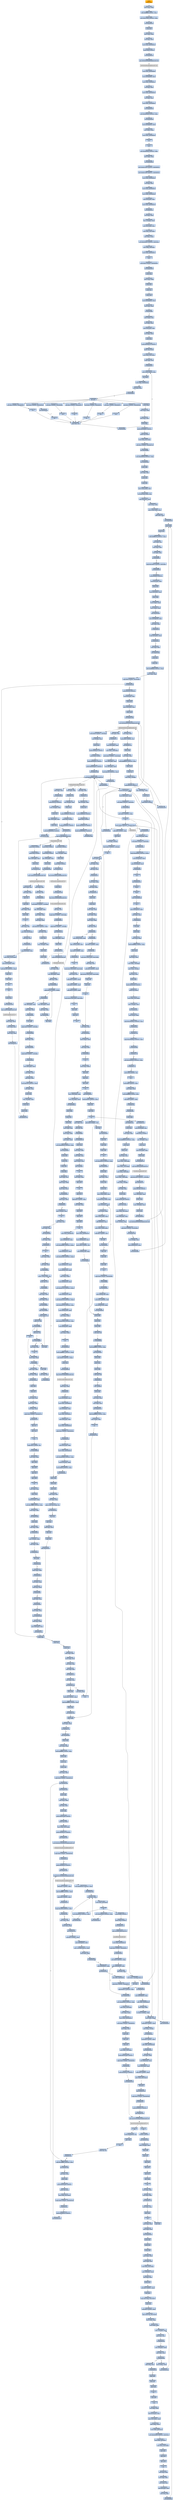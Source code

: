 digraph G {
node[shape=rectangle,style=filled,fillcolor=lightsteelblue,color=lightsteelblue]
bgcolor="transparent"
a0x0047f6d0pushl_ebp[label="start\npushl %ebp",color="lightgrey",fillcolor="orange"];
a0x0047f6d1movl_esp_ebp[label="0x0047f6d1\nmovl %esp, %ebp"];
a0x0047f6d3addl_0xfffffff0UINT8_esp[label="0x0047f6d3\naddl $0xfffffff0<UINT8>, %esp"];
a0x0047f6d6movl_0x47f408UINT32_eax[label="0x0047f6d6\nmovl $0x47f408<UINT32>, %eax"];
a0x0047f6dbcall_0x004062a0[label="0x0047f6db\ncall 0x004062a0"];
a0x004062a0pushl_ebx[label="0x004062a0\npushl %ebx"];
a0x004062a1movl_eax_ebx[label="0x004062a1\nmovl %eax, %ebx"];
a0x004062a3xorl_eax_eax[label="0x004062a3\nxorl %eax, %eax"];
a0x004062a5movl_eax_0x004800a0[label="0x004062a5\nmovl %eax, 0x004800a0"];
a0x004062aapushl_0x0UINT8[label="0x004062aa\npushl $0x0<UINT8>"];
a0x004062accall_0x004061dc[label="0x004062ac\ncall 0x004061dc"];
a0x004061dcjmp_GetModuleHandleA_kernel32_dll[label="0x004061dc\njmp GetModuleHandleA@kernel32.dll"];
GetModuleHandleA_kernel32_dll[label="GetModuleHandleA@kernel32.dll",color="lightgrey",fillcolor="lightgrey"];
a0x004062b1movl_eax_0x00483668[label="0x004062b1\nmovl %eax, 0x00483668"];
a0x004062b6movl_0x00483668_eax[label="0x004062b6\nmovl 0x00483668, %eax"];
a0x004062bbmovl_eax_0x004800ac[label="0x004062bb\nmovl %eax, 0x004800ac"];
a0x004062c0xorl_eax_eax[label="0x004062c0\nxorl %eax, %eax"];
a0x004062c2movl_eax_0x004800b0[label="0x004062c2\nmovl %eax, 0x004800b0"];
a0x004062c7xorl_eax_eax[label="0x004062c7\nxorl %eax, %eax"];
a0x004062c9movl_eax_0x004800b4[label="0x004062c9\nmovl %eax, 0x004800b4"];
a0x004062cecall_0x00406294[label="0x004062ce\ncall 0x00406294"];
a0x00406294movl_0x4800a8UINT32_eax[label="0x00406294\nmovl $0x4800a8<UINT32>, %eax"];
a0x00406299call_0x00405a88[label="0x00406299\ncall 0x00405a88"];
a0x00405a88movl_0x00480038_edx[label="0x00405a88\nmovl 0x00480038, %edx"];
a0x00405a8emovl_edx_eax_[label="0x00405a8e\nmovl %edx, (%eax)"];
a0x00405a90movl_eax_0x00480038[label="0x00405a90\nmovl %eax, 0x00480038"];
a0x00405a95ret[label="0x00405a95\nret"];
a0x0040629eret[label="0x0040629e\nret"];
a0x004062d3movl_0x4800a8UINT32_edx[label="0x004062d3\nmovl $0x4800a8<UINT32>, %edx"];
a0x004062d8movl_ebx_eax[label="0x004062d8\nmovl %ebx, %eax"];
a0x004062dacall_0x00403d94[label="0x004062da\ncall 0x00403d94"];
a0x00403d94movl_0x4012d0UINT32_0x00483014[label="0x00403d94\nmovl $0x4012d0<UINT32>, 0x00483014"];
a0x00403d9emovl_0x4012d8UINT32_0x00483018[label="0x00403d9e\nmovl $0x4012d8<UINT32>, 0x00483018"];
a0x00403da8movl_eax_0x00483640[label="0x00403da8\nmovl %eax, 0x00483640"];
a0x00403dadxorl_eax_eax[label="0x00403dad\nxorl %eax, %eax"];
a0x00403dafmovl_eax_0x00483644[label="0x00403daf\nmovl %eax, 0x00483644"];
a0x00403db4movl_edx_0x00483648[label="0x00403db4\nmovl %edx, 0x00483648"];
a0x00403dbamovl_0x4edx__eax[label="0x00403dba\nmovl 0x4(%edx), %eax"];
a0x00403dbdmovl_eax_0x00483030[label="0x00403dbd\nmovl %eax, 0x00483030"];
a0x00403dc2call_0x00403c8c[label="0x00403dc2\ncall 0x00403c8c"];
a0x00403c8cxorl_edx_edx[label="0x00403c8c\nxorl %edx, %edx"];
a0x00403c8eleal__12ebp__eax[label="0x00403c8e\nleal -12(%ebp), %eax"];
a0x00403c91movl_fs_edx__ecx[label="0x00403c91\nmovl %fs:(%edx), %ecx"];
a0x00403c94movl_eax_fs_edx_[label="0x00403c94\nmovl %eax, %fs:(%edx)"];
a0x00403c97movl_ecx_eax_[label="0x00403c97\nmovl %ecx, (%eax)"];
a0x00403c99movl_0x403becUINT32_0x4eax_[label="0x00403c99\nmovl $0x403bec<UINT32>, 0x4(%eax)"];
a0x00403ca0movl_ebp_0x8eax_[label="0x00403ca0\nmovl %ebp, 0x8(%eax)"];
a0x00403ca3movl_eax_0x0048363c[label="0x00403ca3\nmovl %eax, 0x0048363c"];
a0x00403ca8ret[label="0x00403ca8\nret"];
a0x00403dc7movb_0x0UINT8_0x00483038[label="0x00403dc7\nmovb $0x0<UINT8>, 0x00483038"];
a0x00403dcecall_0x00403d34[label="0x00403dce\ncall 0x00403d34"];
a0x00403d34pushl_ebp[label="0x00403d34\npushl %ebp"];
a0x00403d35movl_esp_ebp[label="0x00403d35\nmovl %esp, %ebp"];
a0x00403d37pushl_ebx[label="0x00403d37\npushl %ebx"];
a0x00403d38pushl_esi[label="0x00403d38\npushl %esi"];
a0x00403d39pushl_edi[label="0x00403d39\npushl %edi"];
a0x00403d3amovl_0x00483640_eax[label="0x00403d3a\nmovl 0x00483640, %eax"];
a0x00403d3ftestl_eax_eax[label="0x00403d3f\ntestl %eax, %eax"];
a0x00403d41je_0x00403d8e[label="0x00403d41\nje 0x00403d8e"];
a0x00403d43movl_eax__esi[label="0x00403d43\nmovl (%eax), %esi"];
a0x00403d45xorl_ebx_ebx[label="0x00403d45\nxorl %ebx, %ebx"];
a0x00403d47movl_0x4eax__edi[label="0x00403d47\nmovl 0x4(%eax), %edi"];
a0x00403d4axorl_edx_edx[label="0x00403d4a\nxorl %edx, %edx"];
a0x00403d4cpushl_ebp[label="0x00403d4c\npushl %ebp"];
a0x00403d4dpushl_0x403d7aUINT32[label="0x00403d4d\npushl $0x403d7a<UINT32>"];
a0x00403d52pushl_fs_edx_[label="0x00403d52\npushl %fs:(%edx)"];
a0x00403d55movl_esp_fs_edx_[label="0x00403d55\nmovl %esp, %fs:(%edx)"];
a0x00403d58cmpl_ebx_esi[label="0x00403d58\ncmpl %ebx, %esi"];
a0x00403d5ajle_0x00403d70[label="0x00403d5a\njle 0x00403d70"];
a0x00403d5cmovl_ediebx8__eax[label="0x00403d5c\nmovl (%edi,%ebx,8), %eax"];
a0x00403d5fincl_ebx[label="0x00403d5f\nincl %ebx"];
a0x00403d60movl_ebx_0x00483644[label="0x00403d60\nmovl %ebx, 0x00483644"];
a0x00403d66testl_eax_eax[label="0x00403d66\ntestl %eax, %eax"];
a0x00403d68je_0x00403d6c[label="0x00403d68\nje 0x00403d6c"];
a0x00403d6acall_eax[label="0x00403d6a\ncall %eax"];
a0x00406314subl_0x1UINT8_0x0048366c[label="0x00406314\nsubl $0x1<UINT8>, 0x0048366c"];
a0x0040631bret[label="0x0040631b\nret"];
a0x00403d6ccmpl_ebx_esi[label="0x00403d6c\ncmpl %ebx, %esi"];
a0x00403d6ejg_0x00403d5c[label="0x00403d6e\njg 0x00403d5c"];
a0x00406108subl_0x1UINT8_0x004835bc[label="0x00406108\nsubl $0x1<UINT8>, 0x004835bc"];
a0x0040610fjae_0x004061da[label="0x0040610f\njae 0x004061da"];
a0x004061daret[label="0x004061da\nret"];
a0x0040638csubl_0x1UINT8_0x00483674[label="0x0040638c\nsubl $0x1<UINT8>, 0x00483674"];
a0x00406393ret[label="0x00406393\nret"];
a0x0040717csubl_0x1UINT8_0x00483678[label="0x0040717c\nsubl $0x1<UINT8>, 0x00483678"];
a0x00407183ret[label="0x00407183\nret"];
a0x004071b4subl_0x1UINT8_0x0048367c[label="0x004071b4\nsubl $0x1<UINT8>, 0x0048367c"];
a0x004071bbret[label="0x004071bb\nret"];
a0x00416210subl_0x1UINT8_0x00483848[label="0x00416210\nsubl $0x1<UINT8>, 0x00483848"];
a0x00416217ret[label="0x00416217\nret"];
a0x004074dcsubl_0x1UINT8_0x00483680[label="0x004074dc\nsubl $0x1<UINT8>, 0x00483680"];
a0x004074e3ret[label="0x004074e3\nret"];
a0x0040dd78pushl_ebp[label="0x0040dd78\npushl %ebp"];
a0x0040dd79movl_esp_ebp[label="0x0040dd79\nmovl %esp, %ebp"];
a0x0040dd7bxorl_eax_eax[label="0x0040dd7b\nxorl %eax, %eax"];
a0x0040dd7dpushl_ebp[label="0x0040dd7d\npushl %ebp"];
a0x0040dd7epushl_0x40dde0UINT32[label="0x0040dd7e\npushl $0x40dde0<UINT32>"];
a0x0040dd83pushl_fs_eax_[label="0x0040dd83\npushl %fs:(%eax)"];
a0x0040dd86movl_esp_fs_eax_[label="0x0040dd86\nmovl %esp, %fs:(%eax)"];
a0x0040dd89subl_0x1UINT8_0x00483794[label="0x0040dd89\nsubl $0x1<UINT8>, 0x00483794"];
a0x0040dd90jae_0x0040ddd2[label="0x0040dd90\njae 0x0040ddd2"];
a0x0040dd92movl_0x40d928UINT32_eax[label="0x0040dd92\nmovl $0x40d928<UINT32>, %eax"];
a0x0040dd97call_0x00403df8[label="0x0040dd97\ncall 0x00403df8"];
a0x00403df8pushl_ebx[label="0x00403df8\npushl %ebx"];
a0x00403df9xorl_ebx_ebx[label="0x00403df9\nxorl %ebx, %ebx"];
a0x00403dfbpushl_edi[label="0x00403dfb\npushl %edi"];
a0x00403dfcpushl_esi[label="0x00403dfc\npushl %esi"];
a0x00403dfdmovl_eaxebx__edi[label="0x00403dfd\nmovl (%eax,%ebx), %edi"];
a0x00403e00leal_0x4eaxebx__esi[label="0x00403e00\nleal 0x4(%eax,%ebx), %esi"];
a0x00403e04movl_0x4esi__eax[label="0x00403e04\nmovl 0x4(%esi), %eax"];
a0x00403e07movl_esi__edx[label="0x00403e07\nmovl (%esi), %edx"];
a0x00403e09movl_eaxebx__eax[label="0x00403e09\nmovl (%eax,%ebx), %eax"];
a0x00403e0caddl_ebx_edx[label="0x00403e0c\naddl %ebx, %edx"];
a0x00403e0ecall_0x00405fe8[label="0x00403e0e\ncall 0x00405fe8"];
a0x00405fe8pushl_ebx[label="0x00405fe8\npushl %ebx"];
a0x00405fe9pushl_esi[label="0x00405fe9\npushl %esi"];
a0x00405feaaddl_0xfffffc00UINT32_esp[label="0x00405fea\naddl $0xfffffc00<UINT32>, %esp"];
a0x00405ff0movl_edx_esi[label="0x00405ff0\nmovl %edx, %esi"];
a0x00405ff2movl_eax_ebx[label="0x00405ff2\nmovl %eax, %ebx"];
a0x00405ff4testl_ebx_ebx[label="0x00405ff4\ntestl %ebx, %ebx"];
a0x00405ff6je_0x00406035[label="0x00405ff6\nje 0x00406035"];
a0x00405ff8cmpl_0x10000UINT32_0x4ebx_[label="0x00405ff8\ncmpl $0x10000<UINT32>, 0x4(%ebx)"];
a0x00405fffjnl_0x0040602b[label="0x00405fff\njnl 0x0040602b"];
a0x00406001pushl_0x400UINT32[label="0x00406001\npushl $0x400<UINT32>"];
a0x00406006leal_0x4esp__eax[label="0x00406006\nleal 0x4(%esp), %eax"];
a0x0040600apushl_eax[label="0x0040600a\npushl %eax"];
a0x0040600bmovl_0x4ebx__eax[label="0x0040600b\nmovl 0x4(%ebx), %eax"];
a0x0040600epushl_eax[label="0x0040600e\npushl %eax"];
a0x0040600fmovl_ebx__eax[label="0x0040600f\nmovl (%ebx), %eax"];
a0x00406011movl_eax__eax[label="0x00406011\nmovl (%eax), %eax"];
a0x00406013call_0x00405538[label="0x00406013\ncall 0x00405538"];
a0x00405538movl_0x00480038_edx[label="0x00405538\nmovl 0x00480038, %edx"];
a0x0040553etestl_edx_edx[label="0x0040553e\ntestl %edx, %edx"];
a0x00405540je_0x0040555f[label="0x00405540\nje 0x0040555f"];
a0x00405542cmpl_0x4edx__eax[label="0x00405542\ncmpl 0x4(%edx), %eax"];
a0x00405545je_0x00405551[label="0x00405545\nje 0x00405551"];
a0x00405551movl_edx_eax[label="0x00405551\nmovl %edx, %eax"];
a0x00405553call_0x004054f0[label="0x00405553\ncall 0x004054f0"];
a0x004054f0pushl_ebx[label="0x004054f0\npushl %ebx"];
a0x004054f1pushl_esi[label="0x004054f1\npushl %esi"];
a0x004054f2addl_0xfffffef8UINT32_esp[label="0x004054f2\naddl $0xfffffef8<UINT32>, %esp"];
a0x004054f8movl_eax_ebx[label="0x004054f8\nmovl %eax, %ebx"];
a0x004054facmpl_0x0UINT8_0x10ebx_[label="0x004054fa\ncmpl $0x0<UINT8>, 0x10(%ebx)"];
a0x004054fejne_0x0040552b[label="0x004054fe\njne 0x0040552b"];
a0x00405500pushl_0x105UINT32[label="0x00405500\npushl $0x105<UINT32>"];
a0x00405505leal_0x4esp__eax[label="0x00405505\nleal 0x4(%esp), %eax"];
a0x00405509pushl_eax[label="0x00405509\npushl %eax"];
a0x0040550amovl_0x4ebx__eax[label="0x0040550a\nmovl 0x4(%ebx), %eax"];
a0x0040550dpushl_eax[label="0x0040550d\npushl %eax"];
a0x0040550ecall_0x00401338[label="0x0040550e\ncall 0x00401338"];
a0x00401338jmp_GetModuleFileNameA_kernel32_dll[label="0x00401338\njmp GetModuleFileNameA@kernel32.dll"];
GetModuleFileNameA_kernel32_dll[label="GetModuleFileNameA@kernel32.dll",color="lightgrey",fillcolor="lightgrey"];
a0x00405513movl_esp_eax[label="0x00405513\nmovl %esp, %eax"];
a0x00405515movb_0x1UINT8_dl[label="0x00405515\nmovb $0x1<UINT8>, %dl"];
a0x00405517call_0x0040572c[label="0x00405517\ncall 0x0040572c"];
a0x0040572cpushl_ebp[label="0x0040572c\npushl %ebp"];
a0x0040572dmovl_esp_ebp[label="0x0040572d\nmovl %esp, %ebp"];
a0x0040572faddl_0xfffffee0UINT32_esp[label="0x0040572f\naddl $0xfffffee0<UINT32>, %esp"];
a0x00405735pushl_ebx[label="0x00405735\npushl %ebx"];
a0x00405736pushl_esi[label="0x00405736\npushl %esi"];
a0x00405737movl_eax__4ebp_[label="0x00405737\nmovl %eax, -4(%ebp)"];
a0x0040573apushl_0x105UINT32[label="0x0040573a\npushl $0x105<UINT32>"];
a0x0040573fleal__285ebp__eax[label="0x0040573f\nleal -285(%ebp), %eax"];
a0x00405745pushl_eax[label="0x00405745\npushl %eax"];
a0x00405746pushl_0x0UINT8[label="0x00405746\npushl $0x0<UINT8>"];
a0x00405748call_0x00401338[label="0x00405748\ncall 0x00401338"];
a0x0040574dmovb_0x0UINT8__18ebp_[label="0x0040574d\nmovb $0x0<UINT8>, -18(%ebp)"];
a0x00405751leal__8ebp__eax[label="0x00405751\nleal -8(%ebp), %eax"];
a0x00405754pushl_eax[label="0x00405754\npushl %eax"];
a0x00405755pushl_0xf0019UINT32[label="0x00405755\npushl $0xf0019<UINT32>"];
a0x0040575apushl_0x0UINT8[label="0x0040575a\npushl $0x0<UINT8>"];
a0x0040575cpushl_0x40595cUINT32[label="0x0040575c\npushl $0x40595c<UINT32>"];
a0x00405761pushl_0x80000001UINT32[label="0x00405761\npushl $0x80000001<UINT32>"];
a0x00405766call_0x00401390[label="0x00405766\ncall 0x00401390"];
a0x00401390jmp_RegOpenKeyExA_advapi32_dll[label="0x00401390\njmp RegOpenKeyExA@advapi32.dll"];
a0x0040dde0jmp_0x00403a50[label="0x0040dde0\njmp 0x00403a50"];
a0x00403a50movl_0x4esp__eax[label="0x00403a50\nmovl 0x4(%esp), %eax"];
a0x00403a54movl_0x8esp__edx[label="0x00403a54\nmovl 0x8(%esp), %edx"];
a0x00403a58testl_0x6UINT32_0x4eax_[label="0x00403a58\ntestl $0x6<UINT32>, 0x4(%eax)"];
a0x00403a5fje_0x00403a80[label="0x00403a5f\nje 0x00403a80"];
a0x00403a80movl_0x1UINT32_eax[label="0x00403a80\nmovl $0x1<UINT32>, %eax"];
a0x00403a85ret[label="0x00403a85\nret"];
RegOpenKeyExA_advapi32_dll[label="RegOpenKeyExA@advapi32.dll",color="lightgrey",fillcolor="lightgrey"];
a0x0040576btestl_eax_eax[label="0x0040576b\ntestl %eax, %eax"];
a0x0040576dje_0x004057af[label="0x0040576d\nje 0x004057af"];
a0x0040576fleal__8ebp__eax[label="0x0040576f\nleal -8(%ebp), %eax"];
a0x00405772pushl_eax[label="0x00405772\npushl %eax"];
a0x00405773pushl_0xf0019UINT32[label="0x00405773\npushl $0xf0019<UINT32>"];
a0x00405778pushl_0x0UINT8[label="0x00405778\npushl $0x0<UINT8>"];
a0x0040577apushl_0x40595cUINT32[label="0x0040577a\npushl $0x40595c<UINT32>"];
a0x0040577fpushl_0x80000002UINT32[label="0x0040577f\npushl $0x80000002<UINT32>"];
a0x00405784call_0x00401390[label="0x00405784\ncall 0x00401390"];
a0x00405789testl_eax_eax[label="0x00405789\ntestl %eax, %eax"];
a0x0040578bje_0x004057af[label="0x0040578b\nje 0x004057af"];
a0x0040578dleal__8ebp__eax[label="0x0040578d\nleal -8(%ebp), %eax"];
a0x00405790pushl_eax[label="0x00405790\npushl %eax"];
a0x00405791pushl_0xf0019UINT32[label="0x00405791\npushl $0xf0019<UINT32>"];
a0x00405796pushl_0x0UINT8[label="0x00405796\npushl $0x0<UINT8>"];
a0x00405798pushl_0x405978UINT32[label="0x00405798\npushl $0x405978<UINT32>"];
a0x0040579dpushl_0x80000001UINT32[label="0x0040579d\npushl $0x80000001<UINT32>"];
a0x004057a2call_0x00401390[label="0x004057a2\ncall 0x00401390"];
a0x004057a7testl_eax_eax[label="0x004057a7\ntestl %eax, %eax"];
a0x004057a9jne_0x00405838[label="0x004057a9\njne 0x00405838"];
a0x00405838pushl_0x105UINT32[label="0x00405838\npushl $0x105<UINT32>"];
a0x0040583dmovl__4ebp__eax[label="0x0040583d\nmovl -4(%ebp), %eax"];
a0x00405840pushl_eax[label="0x00405840\npushl %eax"];
a0x00405841leal__285ebp__eax[label="0x00405841\nleal -285(%ebp), %eax"];
a0x00405847pushl_eax[label="0x00405847\npushl %eax"];
a0x00405848call_0x00401370[label="0x00405848\ncall 0x00401370"];
a0x00401370jmp_lstrcpynA_kernel32_dll[label="0x00401370\njmp lstrcpynA@kernel32.dll"];
lstrcpyn_kernel32_dll[label="lstrcpyn@kernel32.dll",color="lightgrey",fillcolor="lightgrey"];
a0x0040584dpushl_0x5UINT8[label="0x0040584d\npushl $0x5<UINT8>"];
a0x0040584fleal__13ebp__eax[label="0x0040584f\nleal -13(%ebp), %eax"];
a0x00405852pushl_eax[label="0x00405852\npushl %eax"];
a0x00405853pushl_0x3UINT8[label="0x00405853\npushl $0x3<UINT8>"];
a0x00405855call_0x00401358[label="0x00405855\ncall 0x00401358"];
a0x00401358jmp_GetThreadLocale_kernel32_dll[label="0x00401358\njmp GetThreadLocale@kernel32.dll"];
GetThreadLocale_kernel32_dll[label="GetThreadLocale@kernel32.dll",color="lightgrey",fillcolor="lightgrey"];
a0x0040585apushl_eax[label="0x0040585a\npushl %eax"];
a0x0040585bcall_0x00401330[label="0x0040585b\ncall 0x00401330"];
a0x00401330jmp_GetLocaleInfoA_kernel32_dll[label="0x00401330\njmp GetLocaleInfoA@kernel32.dll"];
GetLocaleInfoA_kernel32_dll[label="GetLocaleInfoA@kernel32.dll",color="lightgrey",fillcolor="lightgrey"];
a0x00405860xorl_esi_esi[label="0x00405860\nxorl %esi, %esi"];
a0x00405862cmpb_0x0UINT8__285ebp_[label="0x00405862\ncmpb $0x0<UINT8>, -285(%ebp)"];
a0x00405869je_0x00405952[label="0x00405869\nje 0x00405952"];
a0x0040586fcmpb_0x0UINT8__13ebp_[label="0x0040586f\ncmpb $0x0<UINT8>, -13(%ebp)"];
a0x00405873jne_0x0040587f[label="0x00405873\njne 0x0040587f"];
a0x0040587fleal__285ebp__eax[label="0x0040587f\nleal -285(%ebp), %eax"];
a0x00405885pushl_eax[label="0x00405885\npushl %eax"];
a0x00405886call_0x00401378[label="0x00405886\ncall 0x00401378"];
a0x00401378jmp_lstrlenA_kernel32_dll[label="0x00401378\njmp lstrlenA@kernel32.dll"];
lstrlen_kernel32_dll[label="lstrlen@kernel32.dll",color="lightgrey",fillcolor="lightgrey"];
a0x0040588bmovl_eax_ebx[label="0x0040588b\nmovl %eax, %ebx"];
a0x0040588dleal__285ebp__eax[label="0x0040588d\nleal -285(%ebp), %eax"];
a0x00405893addl_eax_ebx[label="0x00405893\naddl %eax, %ebx"];
a0x00405895jmp_0x00405898[label="0x00405895\njmp 0x00405898"];
a0x00405898cmpb_0x2eUINT8_ebx_[label="0x00405898\ncmpb $0x2e<UINT8>, (%ebx)"];
a0x0040589bje_0x004058a7[label="0x0040589b\nje 0x004058a7"];
a0x0040589dleal__285ebp__eax[label="0x0040589d\nleal -285(%ebp), %eax"];
a0x004058a3cmpl_eax_ebx[label="0x004058a3\ncmpl %eax, %ebx"];
a0x004058a5jne_0x00405897[label="0x004058a5\njne 0x00405897"];
a0x00405897decl_ebx[label="0x00405897\ndecl %ebx"];
a0x004058a7leal__285ebp__eax[label="0x004058a7\nleal -285(%ebp), %eax"];
a0x004058adcmpl_eax_ebx[label="0x004058ad\ncmpl %eax, %ebx"];
a0x004058afje_0x00405952[label="0x004058af\nje 0x00405952"];
a0x004058b5incl_ebx[label="0x004058b5\nincl %ebx"];
a0x004058b6cmpb_0x0UINT8__18ebp_[label="0x004058b6\ncmpb $0x0<UINT8>, -18(%ebp)"];
a0x004058baje_0x004058e4[label="0x004058ba\nje 0x004058e4"];
a0x004058e4testl_esi_esi[label="0x004058e4\ntestl %esi, %esi"];
a0x004058e6jne_0x00405952[label="0x004058e6\njne 0x00405952"];
a0x004058e8cmpb_0x0UINT8__13ebp_[label="0x004058e8\ncmpb $0x0<UINT8>, -13(%ebp)"];
a0x004058ecje_0x00405952[label="0x004058ec\nje 0x00405952"];
a0x004058eeleal__285ebp__eax[label="0x004058ee\nleal -285(%ebp), %eax"];
a0x004058f4movl_ebx_edx[label="0x004058f4\nmovl %ebx, %edx"];
a0x004058f6subl_eax_edx[label="0x004058f6\nsubl %eax, %edx"];
a0x004058f8movl_0x105UINT32_eax[label="0x004058f8\nmovl $0x105<UINT32>, %eax"];
a0x004058fdsubl_edx_eax[label="0x004058fd\nsubl %edx, %eax"];
a0x004058ffpushl_eax[label="0x004058ff\npushl %eax"];
a0x00405900leal__13ebp__eax[label="0x00405900\nleal -13(%ebp), %eax"];
a0x00405903pushl_eax[label="0x00405903\npushl %eax"];
a0x00405904pushl_ebx[label="0x00405904\npushl %ebx"];
a0x00405905call_0x00401370[label="0x00405905\ncall 0x00401370"];
a0x0040590apushl_0x2UINT8[label="0x0040590a\npushl $0x2<UINT8>"];
a0x0040590cpushl_0x0UINT8[label="0x0040590c\npushl $0x0<UINT8>"];
a0x0040590eleal__285ebp__eax[label="0x0040590e\nleal -285(%ebp), %eax"];
a0x00405914pushl_eax[label="0x00405914\npushl %eax"];
a0x00405915call_0x00401360[label="0x00405915\ncall 0x00401360"];
a0x00401360jmp_LoadLibraryExA_kernel32_dll[label="0x00401360\njmp LoadLibraryExA@kernel32.dll"];
LoadLibraryExA_kernel32_dll[label="LoadLibraryExA@kernel32.dll",color="lightgrey",fillcolor="lightgrey"];
a0x0040591amovl_eax_esi[label="0x0040591a\nmovl %eax, %esi"];
a0x0040591ctestl_esi_esi[label="0x0040591c\ntestl %esi, %esi"];
a0x0040591ejne_0x00405952[label="0x0040591e\njne 0x00405952"];
a0x00405920movb_0x0UINT8__11ebp_[label="0x00405920\nmovb $0x0<UINT8>, -11(%ebp)"];
a0x00405924leal__285ebp__eax[label="0x00405924\nleal -285(%ebp), %eax"];
a0x0040592amovl_ebx_edx[label="0x0040592a\nmovl %ebx, %edx"];
a0x0040592csubl_eax_edx[label="0x0040592c\nsubl %eax, %edx"];
a0x0040592emovl_0x105UINT32_eax[label="0x0040592e\nmovl $0x105<UINT32>, %eax"];
a0x00405933subl_edx_eax[label="0x00405933\nsubl %edx, %eax"];
a0x00405935pushl_eax[label="0x00405935\npushl %eax"];
a0x00405936leal__13ebp__eax[label="0x00405936\nleal -13(%ebp), %eax"];
a0x00405939pushl_eax[label="0x00405939\npushl %eax"];
a0x0040593apushl_ebx[label="0x0040593a\npushl %ebx"];
a0x0040593bcall_0x00401370[label="0x0040593b\ncall 0x00401370"];
a0x00405940pushl_0x2UINT8[label="0x00405940\npushl $0x2<UINT8>"];
a0x00405942pushl_0x0UINT8[label="0x00405942\npushl $0x0<UINT8>"];
a0x00405944leal__285ebp__eax[label="0x00405944\nleal -285(%ebp), %eax"];
a0x0040594apushl_eax[label="0x0040594a\npushl %eax"];
a0x0040594bcall_0x00401360[label="0x0040594b\ncall 0x00401360"];
a0x00405950movl_eax_esi[label="0x00405950\nmovl %eax, %esi"];
a0x00405952movl_esi_eax[label="0x00405952\nmovl %esi, %eax"];
a0x00405954popl_esi[label="0x00405954\npopl %esi"];
a0x00405955popl_ebx[label="0x00405955\npopl %ebx"];
a0x00405956movl_ebp_esp[label="0x00405956\nmovl %ebp, %esp"];
a0x00405958popl_ebp[label="0x00405958\npopl %ebp"];
a0x00405959ret[label="0x00405959\nret"];
a0x0040551cmovl_eax_esi[label="0x0040551c\nmovl %eax, %esi"];
a0x0040551emovl_esi_0x10ebx_[label="0x0040551e\nmovl %esi, 0x10(%ebx)"];
a0x00405521testl_esi_esi[label="0x00405521\ntestl %esi, %esi"];
a0x00405523jne_0x0040552b[label="0x00405523\njne 0x0040552b"];
a0x00405525movl_0x4ebx__eax[label="0x00405525\nmovl 0x4(%ebx), %eax"];
a0x00405528movl_eax_0x10ebx_[label="0x00405528\nmovl %eax, 0x10(%ebx)"];
a0x0040552bmovl_0x10ebx__eax[label="0x0040552b\nmovl 0x10(%ebx), %eax"];
a0x0040552eaddl_0x108UINT32_esp[label="0x0040552e\naddl $0x108<UINT32>, %esp"];
a0x00405534popl_esi[label="0x00405534\npopl %esi"];
a0x00405535popl_ebx[label="0x00405535\npopl %ebx"];
a0x00405536ret[label="0x00405536\nret"];
a0x00405558ret[label="0x00405558\nret"];
a0x00406018pushl_eax[label="0x00406018\npushl %eax"];
a0x00406019call_0x00401368[label="0x00406019\ncall 0x00401368"];
a0x00401368jmp_LoadStringA_user32_dll[label="0x00401368\njmp LoadStringA@user32.dll"];
LoadStringA_user32_dll[label="LoadStringA@user32.dll",color="lightgrey",fillcolor="lightgrey"];
a0x0040601emovl_eax_ecx[label="0x0040601e\nmovl %eax, %ecx"];
a0x00406020movl_esp_edx[label="0x00406020\nmovl %esp, %edx"];
a0x00406022movl_esi_eax[label="0x00406022\nmovl %esi, %eax"];
a0x00406024call_0x0040413c[label="0x00406024\ncall 0x0040413c"];
a0x0040413cpushl_ebx[label="0x0040413c\npushl %ebx"];
a0x0040413dpushl_esi[label="0x0040413d\npushl %esi"];
a0x0040413epushl_edi[label="0x0040413e\npushl %edi"];
a0x0040413fmovl_eax_ebx[label="0x0040413f\nmovl %eax, %ebx"];
a0x00404141movl_edx_esi[label="0x00404141\nmovl %edx, %esi"];
a0x00404143movl_ecx_edi[label="0x00404143\nmovl %ecx, %edi"];
a0x00404145movl_edi_eax[label="0x00404145\nmovl %edi, %eax"];
a0x00404147call_0x00404110[label="0x00404147\ncall 0x00404110"];
a0x00404110testl_eax_eax[label="0x00404110\ntestl %eax, %eax"];
a0x00404112jle_0x00404138[label="0x00404112\njle 0x00404138"];
a0x00404138xorl_eax_eax[label="0x00404138\nxorl %eax, %eax"];
a0x0040413aret[label="0x0040413a\nret"];
a0x0040414cmovl_edi_ecx[label="0x0040414c\nmovl %edi, %ecx"];
a0x0040414emovl_eax_edi[label="0x0040414e\nmovl %eax, %edi"];
a0x00404150testl_esi_esi[label="0x00404150\ntestl %esi, %esi"];
a0x00404152je_0x0040415d[label="0x00404152\nje 0x0040415d"];
a0x00404154movl_eax_edx[label="0x00404154\nmovl %eax, %edx"];
a0x00404156movl_esi_eax[label="0x00404156\nmovl %esi, %eax"];
a0x00404158call_0x00402a24[label="0x00404158\ncall 0x00402a24"];
a0x00402a24pushl_esi[label="0x00402a24\npushl %esi"];
a0x00402a25pushl_edi[label="0x00402a25\npushl %edi"];
a0x00402a26movl_eax_esi[label="0x00402a26\nmovl %eax, %esi"];
a0x00402a28movl_edx_edi[label="0x00402a28\nmovl %edx, %edi"];
a0x00402a2amovl_ecx_eax[label="0x00402a2a\nmovl %ecx, %eax"];
a0x00402a2ccmpl_esi_edi[label="0x00402a2c\ncmpl %esi, %edi"];
a0x00402a2eja_0x00402a43[label="0x00402a2e\nja 0x00402a43"];
a0x00402a30je_0x00402a61[label="0x00402a30\nje 0x00402a61"];
a0x00402a32sarl_0x2UINT8_ecx[label="0x00402a32\nsarl $0x2<UINT8>, %ecx"];
a0x00402a35js_0x00402a61[label="0x00402a35\njs 0x00402a61"];
a0x00402a37repz_movsl_ds_esi__es_edi_[label="0x00402a37\nrepz movsl %ds:(%esi), %es:(%edi)"];
a0x00402a39movl_eax_ecx[label="0x00402a39\nmovl %eax, %ecx"];
a0x00402a3bandl_0x3UINT8_ecx[label="0x00402a3b\nandl $0x3<UINT8>, %ecx"];
a0x00402a3erepz_movsb_ds_esi__es_edi_[label="0x00402a3e\nrepz movsb %ds:(%esi), %es:(%edi)"];
a0x00402a40popl_edi[label="0x00402a40\npopl %edi"];
a0x00402a41popl_esi[label="0x00402a41\npopl %esi"];
a0x00402a42ret[label="0x00402a42\nret"];
a0x0040415dmovl_ebx_eax[label="0x0040415d\nmovl %ebx, %eax"];
a0x0040415fcall_0x0040404c[label="0x0040415f\ncall 0x0040404c"];
a0x0040404cmovl_eax__edx[label="0x0040404c\nmovl (%eax), %edx"];
a0x0040404etestl_edx_edx[label="0x0040404e\ntestl %edx, %edx"];
a0x00404050je_0x0040406e[label="0x00404050\nje 0x0040406e"];
a0x0040406eret[label="0x0040406e\nret"];
a0x00404164movl_edi_ebx_[label="0x00404164\nmovl %edi, (%ebx)"];
a0x00404166popl_edi[label="0x00404166\npopl %edi"];
a0x00404167popl_esi[label="0x00404167\npopl %esi"];
a0x00404168popl_ebx[label="0x00404168\npopl %ebx"];
a0x00404169ret[label="0x00404169\nret"];
a0x00406029jmp_0x00406035[label="0x00406029\njmp 0x00406035"];
a0x00406035addl_0x400UINT32_esp[label="0x00406035\naddl $0x400<UINT32>, %esp"];
a0x0040603bpopl_esi[label="0x0040603b\npopl %esi"];
a0x0040603cpopl_ebx[label="0x0040603c\npopl %ebx"];
a0x0040603dret[label="0x0040603d\nret"];
a0x00403e13addl_0x8UINT8_esi[label="0x00403e13\naddl $0x8<UINT8>, %esi"];
a0x00403e16decl_edi[label="0x00403e16\ndecl %edi"];
a0x00403e17jne_0x00403e04[label="0x00403e17\njne 0x00403e04"];
a0x00403e19popl_esi[label="0x00403e19\npopl %esi"];
a0x00403e1apopl_edi[label="0x00403e1a\npopl %edi"];
a0x00403e1bpopl_ebx[label="0x00403e1b\npopl %ebx"];
a0x00403e1cret[label="0x00403e1c\nret"];
a0x0040dd9cmovl_0x40da14UINT32_eax[label="0x0040dd9c\nmovl $0x40da14<UINT32>, %eax"];
a0x0040dda1call_0x00403e20[label="0x0040dda1\ncall 0x00403e20"];
a0x00403e20pushl_ebx[label="0x00403e20\npushl %ebx"];
a0x00403e21xorl_ebx_ebx[label="0x00403e21\nxorl %ebx, %ebx"];
a0x00403e23pushl_edi[label="0x00403e23\npushl %edi"];
a0x00403e24pushl_esi[label="0x00403e24\npushl %esi"];
a0x00403e25movl_eaxebx__edi[label="0x00403e25\nmovl (%eax,%ebx), %edi"];
a0x00403e28leal_0x4eaxebx__esi[label="0x00403e28\nleal 0x4(%eax,%ebx), %esi"];
a0x00403e2cmovl_0x4esi__eax[label="0x00403e2c\nmovl 0x4(%esi), %eax"];
a0x00403e2fmovl_esi__edx[label="0x00403e2f\nmovl (%esi), %edx"];
a0x00403e31movl_eaxebx__eax[label="0x00403e31\nmovl (%eax,%ebx), %eax"];
a0x00403e34addl_0x8esi__eax[label="0x00403e34\naddl 0x8(%esi), %eax"];
a0x00403e37movl_eax_edxebx_[label="0x00403e37\nmovl %eax, (%edx,%ebx)"];
a0x00403e3aaddl_0xcUINT8_esi[label="0x00403e3a\naddl $0xc<UINT8>, %esi"];
a0x00403e3ddecl_edi[label="0x00403e3d\ndecl %edi"];
a0x00403e3ejne_0x00403e2c[label="0x00403e3e\njne 0x00403e2c"];
a0x00403e40popl_esi[label="0x00403e40\npopl %esi"];
a0x00403e41popl_edi[label="0x00403e41\npopl %edi"];
a0x00403e42popl_ebx[label="0x00403e42\npopl %ebx"];
a0x00403e43ret[label="0x00403e43\nret"];
a0x0040dda6cmpb_0x0UINT8_0x00483665[label="0x0040dda6\ncmpb $0x0<UINT8>, 0x00483665"];
a0x0040ddadje_0x0040ddbe[label="0x0040ddad\nje 0x0040ddbe"];
a0x0040ddbecall_0x0040c3ec[label="0x0040ddbe\ncall 0x0040c3ec"];
a0x0040c3ecmovl_0x00481c68_ecx[label="0x0040c3ec\nmovl 0x00481c68, %ecx"];
a0x0040c3f2movb_0x1UINT8_dl[label="0x0040c3f2\nmovb $0x1<UINT8>, %dl"];
a0x0040c3f4movl_0x00407620_eax[label="0x0040c3f4\nmovl 0x00407620, %eax"];
a0x0040c3f9call_0x0040bda4[label="0x0040c3f9\ncall 0x0040bda4"];
a0x0040bda4pushl_ebx[label="0x0040bda4\npushl %ebx"];
a0x0040bda5pushl_esi[label="0x0040bda5\npushl %esi"];
a0x0040bda6pushl_edi[label="0x0040bda6\npushl %edi"];
a0x0040bda7testb_dl_dl[label="0x0040bda7\ntestb %dl, %dl"];
a0x0040bda9je_0x0040bdb3[label="0x0040bda9\nje 0x0040bdb3"];
a0x0040bdabaddl_0xfffffff0UINT8_esp[label="0x0040bdab\naddl $0xfffffff0<UINT8>, %esp"];
a0x0040bdaecall_0x00403620[label="0x0040bdae\ncall 0x00403620"];
a0x00403620pushl_edx[label="0x00403620\npushl %edx"];
a0x00403621pushl_ecx[label="0x00403621\npushl %ecx"];
a0x00403622pushl_ebx[label="0x00403622\npushl %ebx"];
a0x00403623testb_dl_dl[label="0x00403623\ntestb %dl, %dl"];
a0x00403625jl_0x0040362a[label="0x00403625\njl 0x0040362a"];
a0x00403627call__12eax_[label="0x00403627\ncall -12(%eax)"];
a0x00403294pushl_ebx[label="0x00403294\npushl %ebx"];
a0x00403295movl_eax_ebx[label="0x00403295\nmovl %eax, %ebx"];
a0x00403297movl_ebx_eax[label="0x00403297\nmovl %ebx, %eax"];
a0x00403299call_0x004032c4[label="0x00403299\ncall 0x004032c4"];
a0x004032c4addl_0xffffffd8UINT8_eax[label="0x004032c4\naddl $0xffffffd8<UINT8>, %eax"];
a0x004032c7movl_eax__eax[label="0x004032c7\nmovl (%eax), %eax"];
a0x004032c9ret[label="0x004032c9\nret"];
a0x0040329ecall_0x004027b0[label="0x0040329e\ncall 0x004027b0"];
a0x004027b0pushl_ebx[label="0x004027b0\npushl %ebx"];
a0x004027b1testl_eax_eax[label="0x004027b1\ntestl %eax, %eax"];
a0x004027b3jle_0x004027ca[label="0x004027b3\njle 0x004027ca"];
a0x004027b5call_0x00480040[label="0x004027b5\ncall 0x00480040"];
a0x004021dcpushl_ebp[label="0x004021dc\npushl %ebp"];
a0x004021ddmovl_esp_ebp[label="0x004021dd\nmovl %esp, %ebp"];
a0x004021dfaddl_0xfffffff8UINT8_esp[label="0x004021df\naddl $0xfffffff8<UINT8>, %esp"];
a0x004021e2pushl_ebx[label="0x004021e2\npushl %ebx"];
a0x004021e3pushl_esi[label="0x004021e3\npushl %esi"];
a0x004021e4pushl_edi[label="0x004021e4\npushl %edi"];
a0x004021e5movl_eax_ebx[label="0x004021e5\nmovl %eax, %ebx"];
a0x004021e7cmpb_0x0UINT8_0x004835c4[label="0x004021e7\ncmpb $0x0<UINT8>, 0x004835c4"];
a0x004021eejne_0x004021f9[label="0x004021ee\njne 0x004021f9"];
a0x004021f0call_0x00401af0[label="0x004021f0\ncall 0x00401af0"];
a0x00401af0pushl_ebp[label="0x00401af0\npushl %ebp"];
a0x00401af1movl_esp_ebp[label="0x00401af1\nmovl %esp, %ebp"];
a0x00401af3xorl_edx_edx[label="0x00401af3\nxorl %edx, %edx"];
a0x00401af5pushl_ebp[label="0x00401af5\npushl %ebp"];
a0x00401af6pushl_0x401ba6UINT32[label="0x00401af6\npushl $0x401ba6<UINT32>"];
a0x00401afbpushl_fs_edx_[label="0x00401afb\npushl %fs:(%edx)"];
a0x00401afemovl_esp_fs_edx_[label="0x00401afe\nmovl %esp, %fs:(%edx)"];
a0x00401b01pushl_0x4835ccUINT32[label="0x00401b01\npushl $0x4835cc<UINT32>"];
a0x00401b06call_0x00401444[label="0x00401b06\ncall 0x00401444"];
a0x00401444jmp_InitializeCriticalSection_kernel32_dll[label="0x00401444\njmp InitializeCriticalSection@kernel32.dll"];
InitializeCriticalSection_kernel32_dll[label="InitializeCriticalSection@kernel32.dll",color="lightgrey",fillcolor="lightgrey"];
a0x00401b0bcmpb_0x0UINT8_0x0048304d[label="0x00401b0b\ncmpb $0x0<UINT8>, 0x0048304d"];
a0x00401b12je_0x00401b1e[label="0x00401b12\nje 0x00401b1e"];
a0x00401b14pushl_0x4835ccUINT32[label="0x00401b14\npushl $0x4835cc<UINT32>"];
a0x00401b19call_0x0040144c[label="0x00401b19\ncall 0x0040144c"];
a0x0040144cjmp_EnterCriticalSection_kernel32_dll[label="0x0040144c\njmp EnterCriticalSection@kernel32.dll"];
EnterCriticalSection_kernel32_dll[label="EnterCriticalSection@kernel32.dll",color="lightgrey",fillcolor="lightgrey"];
a0x00401b1emovl_0x4835ecUINT32_eax[label="0x00401b1e\nmovl $0x4835ec<UINT32>, %eax"];
a0x00401b23call_0x004014b4[label="0x00401b23\ncall 0x004014b4"];
a0x004014b4movl_eax_eax_[label="0x004014b4\nmovl %eax, (%eax)"];
a0x004014b6movl_eax_0x4eax_[label="0x004014b6\nmovl %eax, 0x4(%eax)"];
a0x004014b9ret[label="0x004014b9\nret"];
a0x00401b28movl_0x4835fcUINT32_eax[label="0x00401b28\nmovl $0x4835fc<UINT32>, %eax"];
a0x00401b2dcall_0x004014b4[label="0x00401b2d\ncall 0x004014b4"];
a0x00401b32movl_0x483628UINT32_eax[label="0x00401b32\nmovl $0x483628<UINT32>, %eax"];
a0x00401b37call_0x004014b4[label="0x00401b37\ncall 0x004014b4"];
a0x00401b3cpushl_0xff8UINT32[label="0x00401b3c\npushl $0xff8<UINT32>"];
a0x00401b41pushl_0x0UINT8[label="0x00401b41\npushl $0x0<UINT8>"];
a0x00401b43call_0x00401424[label="0x00401b43\ncall 0x00401424"];
a0x00401424jmp_LocalAlloc_kernel32_dll[label="0x00401424\njmp LocalAlloc@kernel32.dll"];
LocalAlloc_kernel32_dll[label="LocalAlloc@kernel32.dll",color="lightgrey",fillcolor="lightgrey"];
a0x00401b48movl_eax_0x00483624[label="0x00401b48\nmovl %eax, 0x00483624"];
a0x00401b4dcmpl_0x0UINT8_0x00483624[label="0x00401b4d\ncmpl $0x0<UINT8>, 0x00483624"];
a0x00401b54je_0x00401b85[label="0x00401b54\nje 0x00401b85"];
a0x00401b56movl_0x3UINT32_eax[label="0x00401b56\nmovl $0x3<UINT32>, %eax"];
a0x00401b5bmovl_0x00483624_edx[label="0x00401b5b\nmovl 0x00483624, %edx"];
a0x00401b61xorl_ecx_ecx[label="0x00401b61\nxorl %ecx, %ecx"];
a0x00401b63movl_ecx__12edxeax4_[label="0x00401b63\nmovl %ecx, -12(%edx,%eax,4)"];
a0x00401ba6jmp_0x00403a50[label="0x00401ba6\njmp 0x00403a50"];
a0x00401b67incl_eax[label="0x00401b67\nincl %eax"];
a0x00401b68cmpl_0x401UINT32_eax[label="0x00401b68\ncmpl $0x401<UINT32>, %eax"];
a0x00401b6djne_0x00401b5b[label="0x00401b6d\njne 0x00401b5b"];
a0x00401b6fmovl_0x48360cUINT32_eax[label="0x00401b6f\nmovl $0x48360c<UINT32>, %eax"];
a0x00401b74movl_eax_0x4eax_[label="0x00401b74\nmovl %eax, 0x4(%eax)"];
a0x00401b77movl_eax_eax_[label="0x00401b77\nmovl %eax, (%eax)"];
a0x00401b79movl_eax_0x00483618[label="0x00401b79\nmovl %eax, 0x00483618"];
a0x00401b7emovb_0x1UINT8_0x004835c4[label="0x00401b7e\nmovb $0x1<UINT8>, 0x004835c4"];
a0x00401b85xorl_eax_eax[label="0x00401b85\nxorl %eax, %eax"];
a0x00401b87popl_edx[label="0x00401b87\npopl %edx"];
a0x00401b88popl_ecx[label="0x00401b88\npopl %ecx"];
a0x00401b89popl_ecx[label="0x00401b89\npopl %ecx"];
a0x00401b8amovl_edx_fs_eax_[label="0x00401b8a\nmovl %edx, %fs:(%eax)"];
a0x00401b8dpushl_0x401badUINT32[label="0x00401b8d\npushl $0x401bad<UINT32>"];
a0x00401b92cmpb_0x0UINT8_0x0048304d[label="0x00401b92\ncmpb $0x0<UINT8>, 0x0048304d"];
a0x00401b99je_0x00401ba5[label="0x00401b99\nje 0x00401ba5"];
a0x00401b9bpushl_0x4835ccUINT32[label="0x00401b9b\npushl $0x4835cc<UINT32>"];
a0x00401ba0call_0x00401454[label="0x00401ba0\ncall 0x00401454"];
a0x00401454jmp_LeaveCriticalSection_kernel32_dll[label="0x00401454\njmp LeaveCriticalSection@kernel32.dll"];
LeaveCriticalSection_kernel32_dll[label="LeaveCriticalSection@kernel32.dll",color="lightgrey",fillcolor="lightgrey"];
a0x00401ba5ret[label="0x00401ba5\nret"];
a0x00401badmovb_0x004835c4_al[label="0x00401bad\nmovb 0x004835c4, %al"];
a0x00401bb2popl_ebp[label="0x00401bb2\npopl %ebp"];
a0x00401bb3ret[label="0x00401bb3\nret"];
a0x004021f5testb_al_al[label="0x004021f5\ntestb %al, %al"];
a0x004021f7je_0x00402201[label="0x004021f7\nje 0x00402201"];
a0x004021f9cmpl_0x7ffffff8UINT32_ebx[label="0x004021f9\ncmpl $0x7ffffff8<UINT32>, %ebx"];
a0x004021ffjle_0x0040220b[label="0x004021ff\njle 0x0040220b"];
a0x0040220bxorl_ecx_ecx[label="0x0040220b\nxorl %ecx, %ecx"];
a0x0040220dpushl_ebp[label="0x0040220d\npushl %ebp"];
a0x0040220epushl_0x402358UINT32[label="0x0040220e\npushl $0x402358<UINT32>"];
a0x00402213pushl_fs_ecx_[label="0x00402213\npushl %fs:(%ecx)"];
a0x00402216movl_esp_fs_ecx_[label="0x00402216\nmovl %esp, %fs:(%ecx)"];
a0x00402219cmpb_0x0UINT8_0x0048304d[label="0x00402219\ncmpb $0x0<UINT8>, 0x0048304d"];
a0x00402220je_0x0040222c[label="0x00402220\nje 0x0040222c"];
a0x00402222pushl_0x4835ccUINT32[label="0x00402222\npushl $0x4835cc<UINT32>"];
a0x00402227call_0x0040144c[label="0x00402227\ncall 0x0040144c"];
a0x0040222caddl_0x7UINT8_ebx[label="0x0040222c\naddl $0x7<UINT8>, %ebx"];
a0x0040222fandl_0xfffffffcUINT8_ebx[label="0x0040222f\nandl $0xfffffffc<UINT8>, %ebx"];
a0x00402232cmpl_0xcUINT8_ebx[label="0x00402232\ncmpl $0xc<UINT8>, %ebx"];
a0x00402235jnl_0x0040223c[label="0x00402235\njnl 0x0040223c"];
a0x0040223ccmpl_0x1000UINT32_ebx[label="0x0040223c\ncmpl $0x1000<UINT32>, %ebx"];
a0x00402242jg_0x004022db[label="0x00402242\njg 0x004022db"];
a0x00402248movl_ebx_eax[label="0x00402248\nmovl %ebx, %eax"];
a0x0040224atestl_eax_eax[label="0x0040224a\ntestl %eax, %eax"];
a0x0040224cjns_0x00402251[label="0x0040224c\njns 0x00402251"];
a0x00402251sarl_0x2UINT8_eax[label="0x00402251\nsarl $0x2<UINT8>, %eax"];
a0x00402254movl_0x00483624_edx[label="0x00402254\nmovl 0x00483624, %edx"];
a0x0040225amovl__12edxeax4__edx[label="0x0040225a\nmovl -12(%edx,%eax,4), %edx"];
a0x0040225etestl_edx_edx[label="0x0040225e\ntestl %edx, %edx"];
a0x00402260je_0x004022db[label="0x00402260\nje 0x004022db"];
a0x004022dbcmpl_0x0048361c_ebx[label="0x004022db\ncmpl 0x0048361c, %ebx"];
a0x004022e1jg_0x0040232d[label="0x004022e1\njg 0x0040232d"];
a0x004022e3subl_ebx_0x0048361c[label="0x004022e3\nsubl %ebx, 0x0048361c"];
a0x004022e9cmpl_0xcUINT8_0x0048361c[label="0x004022e9\ncmpl $0xc<UINT8>, 0x0048361c"];
a0x004022f0jnl_0x004022ff[label="0x004022f0\njnl 0x004022ff"];
a0x004022ffmovl_0x00483620_eax[label="0x004022ff\nmovl 0x00483620, %eax"];
a0x00402304addl_ebx_0x00483620[label="0x00402304\naddl %ebx, 0x00483620"];
a0x0040230amovl_ebx_edx[label="0x0040230a\nmovl %ebx, %edx"];
a0x0040230corl_0x2UINT8_edx[label="0x0040230c\norl $0x2<UINT8>, %edx"];
a0x0040230fmovl_edx_eax_[label="0x0040230f\nmovl %edx, (%eax)"];
a0x00402358jmp_0x00403a50[label="0x00402358\njmp 0x00403a50"];
a0x00402311addl_0x4UINT8_eax[label="0x00402311\naddl $0x4<UINT8>, %eax"];
a0x00402314movl_eax__4ebp_[label="0x00402314\nmovl %eax, -4(%ebp)"];
a0x00402317incl_0x004835b4[label="0x00402317\nincl 0x004835b4"];
a0x0040231dsubl_0x4UINT8_ebx[label="0x0040231d\nsubl $0x4<UINT8>, %ebx"];
a0x00402320addl_ebx_0x004835b8[label="0x00402320\naddl %ebx, 0x004835b8"];
a0x00402326call_0x00403b34[label="0x00402326\ncall 0x00403b34"];
a0x00403b34xorl_edx_edx[label="0x00403b34\nxorl %edx, %edx"];
a0x00403b36movl_0x8esp__ecx[label="0x00403b36\nmovl 0x8(%esp), %ecx"];
a0x00403b3amovl_0x4esp__eax[label="0x00403b3a\nmovl 0x4(%esp), %eax"];
a0x00403b3eaddl_0x5UINT8_ecx[label="0x00403b3e\naddl $0x5<UINT8>, %ecx"];
a0x00403b41movl_eax_fs_edx_[label="0x00403b41\nmovl %eax, %fs:(%edx)"];
a0x00403b44call_ecx[label="0x00403b44\ncall %ecx"];
a0x0040235djmp_0x00402344[label="0x0040235d\njmp 0x00402344"];
a0x00402344cmpb_0x0UINT8_0x0048304d[label="0x00402344\ncmpb $0x0<UINT8>, 0x0048304d"];
a0x0040234bje_0x00402357[label="0x0040234b\nje 0x00402357"];
a0x0040234dpushl_0x4835ccUINT32[label="0x0040234d\npushl $0x4835cc<UINT32>"];
a0x00402352call_0x00401454[label="0x00402352\ncall 0x00401454"];
a0x00402357ret[label="0x00402357\nret"];
a0x00403b46ret_0xcUINT16[label="0x00403b46\nret $0xc<UINT16>"];
a0x0040232bjmp_0x0040235f[label="0x0040232b\njmp 0x0040235f"];
a0x0040235fmovl__4ebp__eax[label="0x0040235f\nmovl -4(%ebp), %eax"];
a0x00402362popl_edi[label="0x00402362\npopl %edi"];
a0x00402363popl_esi[label="0x00402363\npopl %esi"];
a0x00402364popl_ebx[label="0x00402364\npopl %ebx"];
a0x00402365popl_ecx[label="0x00402365\npopl %ecx"];
a0x00402366popl_ecx[label="0x00402366\npopl %ecx"];
a0x00402367popl_ebp[label="0x00402367\npopl %ebp"];
a0x00402368ret[label="0x00402368\nret"];
a0x004027bbmovl_eax_ebx[label="0x004027bb\nmovl %eax, %ebx"];
a0x004027bdtestl_ebx_ebx[label="0x004027bd\ntestl %ebx, %ebx"];
a0x004027bfjne_0x004027cc[label="0x004027bf\njne 0x004027cc"];
a0x004027ccmovl_ebx_eax[label="0x004027cc\nmovl %ebx, %eax"];
a0x004027cepopl_ebx[label="0x004027ce\npopl %ebx"];
a0x004027cfret[label="0x004027cf\nret"];
a0x004032a3movl_eax_edx[label="0x004032a3\nmovl %eax, %edx"];
a0x004032a5movl_ebx_eax[label="0x004032a5\nmovl %ebx, %eax"];
a0x004032a7call_0x00403308[label="0x004032a7\ncall 0x00403308"];
a0x00403308pushl_ebx[label="0x00403308\npushl %ebx"];
a0x00403309pushl_esi[label="0x00403309\npushl %esi"];
a0x0040330apushl_edi[label="0x0040330a\npushl %edi"];
a0x0040330bmovl_eax_ebx[label="0x0040330b\nmovl %eax, %ebx"];
a0x0040330dmovl_edx_edi[label="0x0040330d\nmovl %edx, %edi"];
a0x0040330fstosl_eax_es_edi_[label="0x0040330f\nstosl %eax, %es:(%edi)"];
a0x00403310movl__40ebx__ecx[label="0x00403310\nmovl -40(%ebx), %ecx"];
a0x00403313xorl_eax_eax[label="0x00403313\nxorl %eax, %eax"];
a0x00403315pushl_ecx[label="0x00403315\npushl %ecx"];
a0x00403316shrl_0x2UINT8_ecx[label="0x00403316\nshrl $0x2<UINT8>, %ecx"];
a0x00403319decl_ecx[label="0x00403319\ndecl %ecx"];
a0x0040331arepz_stosl_eax_es_edi_[label="0x0040331a\nrepz stosl %eax, %es:(%edi)"];
a0x0040331cpopl_ecx[label="0x0040331c\npopl %ecx"];
a0x0040331dandl_0x3UINT8_ecx[label="0x0040331d\nandl $0x3<UINT8>, %ecx"];
a0x00403320repz_stosb_al_es_edi_[label="0x00403320\nrepz stosb %al, %es:(%edi)"];
a0x00403322movl_edx_eax[label="0x00403322\nmovl %edx, %eax"];
a0x00403324movl_esp_edx[label="0x00403324\nmovl %esp, %edx"];
a0x00403326movl__72ebx__ecx[label="0x00403326\nmovl -72(%ebx), %ecx"];
a0x00403329testl_ecx_ecx[label="0x00403329\ntestl %ecx, %ecx"];
a0x0040332bje_0x0040332e[label="0x0040332b\nje 0x0040332e"];
a0x0040332emovl__36ebx__ebx[label="0x0040332e\nmovl -36(%ebx), %ebx"];
a0x00403331testl_ebx_ebx[label="0x00403331\ntestl %ebx, %ebx"];
a0x00403333je_0x00403339[label="0x00403333\nje 0x00403339"];
a0x00403335movl_ebx__ebx[label="0x00403335\nmovl (%ebx), %ebx"];
a0x00403337jmp_0x00403326[label="0x00403337\njmp 0x00403326"];
a0x00403339cmpl_edx_esp[label="0x00403339\ncmpl %edx, %esp"];
a0x0040333bje_0x0040335a[label="0x0040333b\nje 0x0040335a"];
a0x0040335apopl_edi[label="0x0040335a\npopl %edi"];
a0x0040335bpopl_esi[label="0x0040335b\npopl %esi"];
a0x0040335cpopl_ebx[label="0x0040335c\npopl %ebx"];
a0x0040335dret[label="0x0040335d\nret"];
a0x004032acpopl_ebx[label="0x004032ac\npopl %ebx"];
a0x004032adret[label="0x004032ad\nret"];
a0x0040362axorl_edx_edx[label="0x0040362a\nxorl %edx, %edx"];
a0x0040362cleal_0x10esp__ecx[label="0x0040362c\nleal 0x10(%esp), %ecx"];
a0x00403630movl_fs_edx__ebx[label="0x00403630\nmovl %fs:(%edx), %ebx"];
a0x00403633movl_ebx_ecx_[label="0x00403633\nmovl %ebx, (%ecx)"];
a0x00403635movl_ebp_0x8ecx_[label="0x00403635\nmovl %ebp, 0x8(%ecx)"];
a0x00403638movl_0x403649UINT32_0x4ecx_[label="0x00403638\nmovl $0x403649<UINT32>, 0x4(%ecx)"];
a0x0040363fmovl_eax_0xcecx_[label="0x0040363f\nmovl %eax, 0xc(%ecx)"];
a0x00403642movl_ecx_fs_edx_[label="0x00403642\nmovl %ecx, %fs:(%edx)"];
a0x00403645popl_ebx[label="0x00403645\npopl %ebx"];
a0x00403646popl_ecx[label="0x00403646\npopl %ecx"];
a0x00403647popl_edx[label="0x00403647\npopl %edx"];
a0x00403648ret[label="0x00403648\nret"];
a0x0040bdb3movl_ecx_esi[label="0x0040bdb3\nmovl %ecx, %esi"];
a0x0040bdb5movl_edx_ebx[label="0x0040bdb5\nmovl %edx, %ebx"];
a0x0040bdb7movl_eax_edi[label="0x0040bdb7\nmovl %eax, %edi"];
a0x0040bdb9leal_0x4edi__edx[label="0x0040bdb9\nleal 0x4(%edi), %edx"];
a0x0040bdbcmovl_esi_eax[label="0x0040bdbc\nmovl %esi, %eax"];
a0x0040bdbecall_0x00405fe8[label="0x0040bdbe\ncall 0x00405fe8"];
a0x0040bdc3movl_edi_eax[label="0x0040bdc3\nmovl %edi, %eax"];
a0x0040bdc5testb_bl_bl[label="0x0040bdc5\ntestb %bl, %bl"];
a0x0040bdc7je_0x0040bdd8[label="0x0040bdc7\nje 0x0040bdd8"];
a0x0040bdc9call_0x00403678[label="0x0040bdc9\ncall 0x00403678"];
a0x00403678pushl_ebx[label="0x00403678\npushl %ebx"];
a0x00403679movl_eax_ebx[label="0x00403679\nmovl %eax, %ebx"];
a0x0040367bmovl_ebx_eax[label="0x0040367b\nmovl %ebx, %eax"];
a0x0040367dmovl_eax__edx[label="0x0040367d\nmovl (%eax), %edx"];
a0x0040367fcall__28edx_[label="0x0040367f\ncall -28(%edx)"];
a0x00403550ret[label="0x00403550\nret"];
a0x00403682movl_ebx_eax[label="0x00403682\nmovl %ebx, %eax"];
a0x00403684popl_ebx[label="0x00403684\npopl %ebx"];
a0x00403685ret[label="0x00403685\nret"];
a0x0040bdcepopl_fs_0[label="0x0040bdce\npopl %fs:0"];
a0x0040bdd5addl_0xcUINT8_esp[label="0x0040bdd5\naddl $0xc<UINT8>, %esp"];
a0x0040bdd8movl_edi_eax[label="0x0040bdd8\nmovl %edi, %eax"];
a0x0040bddapopl_edi[label="0x0040bdda\npopl %edi"];
a0x0040bddbpopl_esi[label="0x0040bddb\npopl %esi"];
a0x0040bddcpopl_ebx[label="0x0040bddc\npopl %ebx"];
a0x0040bdddret[label="0x0040bddd\nret"];
a0x0040c3femovl_eax_0x00483798[label="0x0040c3fe\nmovl %eax, 0x00483798"];
a0x0040c403movl_0x00481e40_ecx[label="0x0040c403\nmovl 0x00481e40, %ecx"];
a0x0040c409movb_0x1UINT8_dl[label="0x0040c409\nmovb $0x1<UINT8>, %dl"];
a0x0040c40bmovl_0x00407aa8_eax[label="0x0040c40b\nmovl 0x00407aa8, %eax"];
a0x0040c410call_0x0040bda4[label="0x0040c410\ncall 0x0040bda4"];
a0x0040c415movl_eax_0x0048379c[label="0x0040c415\nmovl %eax, 0x0048379c"];
a0x0040c41amovl_0x00481bc4_eax[label="0x0040c41a\nmovl 0x00481bc4, %eax"];
a0x0040c41fmovl_0x40bf68UINT32_eax_[label="0x0040c41f\nmovl $0x40bf68<UINT32>, (%eax)"];
a0x0040c425movl_0x00481cec_eax[label="0x0040c425\nmovl 0x00481cec, %eax"];
a0x0040c42amovl_0x40c3dcUINT32_eax_[label="0x0040c42a\nmovl $0x40c3dc<UINT32>, (%eax)"];
a0x0040c430movl_0x00481c54_eax[label="0x0040c430\nmovl 0x00481c54, %eax"];
a0x0040c435movl_0x004074e4_edx[label="0x0040c435\nmovl 0x004074e4, %edx"];
a0x0040c43bmovl_edx_eax_[label="0x0040c43b\nmovl %edx, (%eax)"];
a0x0040c43dmovl_0x00481cd0_eax[label="0x0040c43d\nmovl 0x00481cd0, %eax"];
a0x0040c442movl_0x40c12cUINT32_eax_[label="0x0040c442\nmovl $0x40c12c<UINT32>, (%eax)"];
a0x0040c448movl_0x00481cf4_eax[label="0x0040c448\nmovl 0x00481cf4, %eax"];
a0x0040c44dmovl_0x40c310UINT32_eax_[label="0x0040c44d\nmovl $0x40c310<UINT32>, (%eax)"];
a0x0040c453movl_0x40c078UINT32_eax[label="0x0040c453\nmovl $0x40c078<UINT32>, %eax"];
a0x0040c458movl_0x00481e68_edx[label="0x0040c458\nmovl 0x00481e68, %edx"];
a0x0040c45emovl_eax_edx_[label="0x0040c45e\nmovl %eax, (%edx)"];
a0x0040c460movl_0x40c094UINT32_eax[label="0x0040c460\nmovl $0x40c094<UINT32>, %eax"];
a0x0040c465movl_0x00481b9c_edx[label="0x0040c465\nmovl 0x00481b9c, %edx"];
a0x0040c46bmovl_eax_edx_[label="0x0040c46b\nmovl %eax, (%edx)"];
a0x0040c46dret[label="0x0040c46d\nret"];
a0x0040ddc3call_0x0040c4f0[label="0x0040ddc3\ncall 0x0040c4f0"];
a0x0040c4f0addl_0xffffff6cUINT32_esp[label="0x0040c4f0\naddl $0xffffff6c<UINT32>, %esp"];
a0x0040c4f6movl_0x94UINT32_esp_[label="0x0040c4f6\nmovl $0x94<UINT32>, (%esp)"];
a0x0040c4fdpushl_esp[label="0x0040c4fd\npushl %esp"];
a0x0040c4fecall_0x00406618[label="0x0040c4fe\ncall 0x00406618"];
a0x00406618jmp_GetVersionExA_kernel32_dll[label="0x00406618\njmp GetVersionExA@kernel32.dll"];
GetVersionExA_kernel32_dll[label="GetVersionExA@kernel32.dll",color="lightgrey",fillcolor="lightgrey"];
a0x0040c503testl_eax_eax[label="0x0040c503\ntestl %eax, %eax"];
a0x0040c505je_0x0040c557[label="0x0040c505\nje 0x0040c557"];
a0x0040c507movl_0x10esp__eax[label="0x0040c507\nmovl 0x10(%esp), %eax"];
a0x0040c50bmovl_eax_0x004800c8[label="0x0040c50b\nmovl %eax, 0x004800c8"];
a0x0040c510movl_0x4esp__eax[label="0x0040c510\nmovl 0x4(%esp), %eax"];
a0x0040c514movl_eax_0x004800cc[label="0x0040c514\nmovl %eax, 0x004800cc"];
a0x0040c519movl_0x8esp__eax[label="0x0040c519\nmovl 0x8(%esp), %eax"];
a0x0040c51dmovl_eax_0x004800d0[label="0x0040c51d\nmovl %eax, 0x004800d0"];
a0x0040c522cmpl_0x1UINT8_0x004800c8[label="0x0040c522\ncmpl $0x1<UINT8>, 0x004800c8"];
a0x0040c529jne_0x0040c53b[label="0x0040c529\njne 0x0040c53b"];
a0x0040c53bmovl_0xcesp__eax[label="0x0040c53b\nmovl 0xc(%esp), %eax"];
a0x0040c53fmovl_eax_0x004800d4[label="0x0040c53f\nmovl %eax, 0x004800d4"];
a0x0040c544movl_0x4800d8UINT32_eax[label="0x0040c544\nmovl $0x4800d8<UINT32>, %eax"];
a0x0040c549leal_0x14esp__edx[label="0x0040c549\nleal 0x14(%esp), %edx"];
a0x0040c54dmovl_0x80UINT32_ecx[label="0x0040c54d\nmovl $0x80<UINT32>, %ecx"];
a0x0040c552call_0x004042bc[label="0x0040c552\ncall 0x004042bc"];
a0x004042bcpushl_edi[label="0x004042bc\npushl %edi"];
a0x004042bdpushl_eax[label="0x004042bd\npushl %eax"];
a0x004042bepushl_ecx[label="0x004042be\npushl %ecx"];
a0x004042bfmovl_edx_edi[label="0x004042bf\nmovl %edx, %edi"];
a0x004042c1xorl_eax_eax[label="0x004042c1\nxorl %eax, %eax"];
a0x004042c3repnz_scasb_es_edi__al[label="0x004042c3\nrepnz scasb %es:(%edi), %al"];
a0x004042c5jne_0x004042c9[label="0x004042c5\njne 0x004042c9"];
a0x004042c7notl_ecx[label="0x004042c7\nnotl %ecx"];
a0x004042c9popl_eax[label="0x004042c9\npopl %eax"];
a0x004042caaddl_eax_ecx[label="0x004042ca\naddl %eax, %ecx"];
a0x004042ccpopl_eax[label="0x004042cc\npopl %eax"];
a0x004042cdpopl_edi[label="0x004042cd\npopl %edi"];
a0x004042cejmp_0x0040413c[label="0x004042ce\njmp 0x0040413c"];
a0x00404114pushl_eax[label="0x00404114\npushl %eax"];
a0x00404115addl_0xaUINT8_eax[label="0x00404115\naddl $0xa<UINT8>, %eax"];
a0x00404118andl_0xfffffffeUINT8_eax[label="0x00404118\nandl $0xfffffffe<UINT8>, %eax"];
a0x0040411bpushl_eax[label="0x0040411b\npushl %eax"];
a0x0040411ccall_0x004027b0[label="0x0040411c\ncall 0x004027b0"];
a0x00404121popl_edx[label="0x00404121\npopl %edx"];
a0x00404122movw_0x0UINT16__2edxeax_[label="0x00404122\nmovw $0x0<UINT16>, -2(%edx,%eax)"];
a0x00403649jmp_0x0040379c[label="0x00403649\njmp 0x0040379c"];
a0x0040379cmovl_0x4esp__eax[label="0x0040379c\nmovl 0x4(%esp), %eax"];
a0x004037a0testl_0x6UINT32_0x4eax_[label="0x004037a0\ntestl $0x6<UINT32>, 0x4(%eax)"];
a0x004037a7jne_0x004038c0[label="0x004037a7\njne 0x004038c0"];
a0x004037adcmpl_0xeedfadeUINT32_eax_[label="0x004037ad\ncmpl $0xeedfade<UINT32>, (%eax)"];
a0x004037b3movl_0x18eax__edx[label="0x004037b3\nmovl 0x18(%eax), %edx"];
a0x004037b6movl_0x14eax__ecx[label="0x004037b6\nmovl 0x14(%eax), %ecx"];
a0x004037b9je_0x00403829[label="0x004037b9\nje 0x00403829"];
a0x004037bbcld_[label="0x004037bb\ncld "];
a0x004037bccall_0x00403230[label="0x004037bc\ncall 0x00403230"];
a0x00403230fninit_[label="0x00403230\nfninit "];
a0x00403232fwait_[label="0x00403232\nfwait "];
a0x00403233fldcw_0x00480024[label="0x00403233\nfldcw 0x00480024"];
a0x00403239ret[label="0x00403239\nret"];
a0x004037c1movl_0x00483010_edx[label="0x004037c1\nmovl 0x00483010, %edx"];
a0x004037c7testl_edx_edx[label="0x004037c7\ntestl %edx, %edx"];
a0x004037c9je_0x004038c0[label="0x004037c9\nje 0x004038c0"];
a0x004037cfcall_edx[label="0x004037cf\ncall %edx"];
a0x0040c310pushl_ebp[label="0x0040c310\npushl %ebp"];
a0x0040c311movl_esp_ebp[label="0x0040c311\nmovl %esp, %ebp"];
a0x0040c313addl_0xfffffff0UINT8_esp[label="0x0040c313\naddl $0xfffffff0<UINT8>, %esp"];
a0x0040c316pushl_ebx[label="0x0040c316\npushl %ebx"];
a0x0040c317xorl_edx_edx[label="0x0040c317\nxorl %edx, %edx"];
a0x0040c319movl_edx__16ebp_[label="0x0040c319\nmovl %edx, -16(%ebp)"];
a0x0040c31cmovl_eax__4ebp_[label="0x0040c31c\nmovl %eax, -4(%ebp)"];
a0x0040c31fxorl_eax_eax[label="0x0040c31f\nxorl %eax, %eax"];
a0x0040c321pushl_ebp[label="0x0040c321\npushl %ebp"];
a0x0040c322pushl_0x40c3cbUINT32[label="0x0040c322\npushl $0x40c3cb<UINT32>"];
a0x0040c327pushl_fs_eax_[label="0x0040c327\npushl %fs:(%eax)"];
a0x0040c32amovl_esp_fs_eax_[label="0x0040c32a\nmovl %esp, %fs:(%eax)"];
a0x0040c32dmovl__4ebp__eax[label="0x0040c32d\nmovl -4(%ebp), %eax"];
a0x0040c330call_0x0040c0ac[label="0x0040c330\ncall 0x0040c0ac"];
a0x0040c0acmovl_eax__eax[label="0x0040c0ac\nmovl (%eax), %eax"];
a0x0040c0aecmpl_0xc0000092UINT32_eax[label="0x0040c0ae\ncmpl $0xc0000092<UINT32>, %eax"];
a0x0040c0b3jg_0x0040c0e1[label="0x0040c0b3\njg 0x0040c0e1"];
a0x0040c0b5je_0x0040c110[label="0x0040c0b5\nje 0x0040c110"];
a0x0040c0b7cmpl_0xc000008eUINT32_eax[label="0x0040c0b7\ncmpl $0xc000008e<UINT32>, %eax"];
a0x0040c0bcjg_0x0040c0d3[label="0x0040c0bc\njg 0x0040c0d3"];
a0x0040c0beje_0x0040c113[label="0x0040c0be\nje 0x0040c113"];
a0x0040c0c0subl_0xc0000005UINT32_eax[label="0x0040c0c0\nsubl $0xc0000005<UINT32>, %eax"];
a0x0040c0c5je_0x0040c11c[label="0x0040c0c5\nje 0x0040c11c"];
a0x0040c11cmovb_0xbUINT8_al[label="0x0040c11c\nmovb $0xb<UINT8>, %al"];
a0x0040c11eret[label="0x0040c11e\nret"];
a0x0040c335andl_0xffUINT32_eax[label="0x0040c335\nandl $0xff<UINT32>, %eax"];
a0x0040c33amovl_eax_edx[label="0x0040c33a\nmovl %eax, %edx"];
a0x0040c33caddl_0xfffffffdUINT8_edx[label="0x0040c33c\naddl $0xfffffffd<UINT8>, %edx"];
a0x0040c33fsubl_0x8UINT8_edx[label="0x0040c33f\nsubl $0x8<UINT8>, %edx"];
a0x0040c342jb_0x0040c34c[label="0x0040c342\njb 0x0040c34c"];
a0x0040c344je_0x0040c363[label="0x0040c344\nje 0x0040c363"];
a0x0040c363pushl_ebp[label="0x0040c363\npushl %ebp"];
a0x0040c364call_0x0040c144[label="0x0040c364\ncall 0x0040c144"];
a0x0040c144pushl_ebp[label="0x0040c144\npushl %ebp"];
a0x0040c145movl_esp_ebp[label="0x0040c145\nmovl %esp, %ebp"];
a0x0040c147addl_0xfffffe90UINT32_esp[label="0x0040c147\naddl $0xfffffe90<UINT32>, %esp"];
a0x0040c14dpushl_ebx[label="0x0040c14d\npushl %ebx"];
a0x0040c14epushl_esi[label="0x0040c14e\npushl %esi"];
a0x0040c14fxorl_eax_eax[label="0x0040c14f\nxorl %eax, %eax"];
a0x0040c151movl_eax__368ebp_[label="0x0040c151\nmovl %eax, -368(%ebp)"];
a0x0040c157movl_eax__332ebp_[label="0x0040c157\nmovl %eax, -332(%ebp)"];
a0x0040c15dmovl_eax__340ebp_[label="0x0040c15d\nmovl %eax, -340(%ebp)"];
a0x0040c163movl_eax__336ebp_[label="0x0040c163\nmovl %eax, -336(%ebp)"];
a0x0040c169movl_eax__4ebp_[label="0x0040c169\nmovl %eax, -4(%ebp)"];
a0x0040c16cxorl_eax_eax[label="0x0040c16c\nxorl %eax, %eax"];
a0x0040c16epushl_ebp[label="0x0040c16e\npushl %ebp"];
a0x0040c16fpushl_0x40c2ffUINT32[label="0x0040c16f\npushl $0x40c2ff<UINT32>"];
a0x0040c174pushl_fs_eax_[label="0x0040c174\npushl %fs:(%eax)"];
a0x0040c177movl_esp_fs_eax_[label="0x0040c177\nmovl %esp, %fs:(%eax)"];
a0x0040c17amovl_0x8ebp__eax[label="0x0040c17a\nmovl 0x8(%ebp), %eax"];
a0x0040c17dmovl__4eax__ebx[label="0x0040c17d\nmovl -4(%eax), %ebx"];
a0x0040c180cmpl_0x0UINT8_0x14ebx_[label="0x0040c180\ncmpl $0x0<UINT8>, 0x14(%ebx)"];
a0x0040c184jne_0x0040c195[label="0x0040c184\njne 0x0040c195"];
a0x0040c186leal__4ebp__edx[label="0x0040c186\nleal -4(%ebp), %edx"];
a0x0040c189movl_0x00482010_eax[label="0x0040c189\nmovl 0x00482010, %eax"];
a0x0040c18ecall_0x00405fe8[label="0x0040c18e\ncall 0x00405fe8"];
a0x0040c193jmp_0x0040c1a2[label="0x0040c193\njmp 0x0040c1a2"];
a0x0040c1a2movl_0x18ebx__esi[label="0x0040c1a2\nmovl 0x18(%ebx), %esi"];
a0x0040c1a5pushl_0x1cUINT8[label="0x0040c1a5\npushl $0x1c<UINT8>"];
a0x0040c1a7leal__32ebp__eax[label="0x0040c1a7\nleal -32(%ebp), %eax"];
a0x0040c1aapushl_eax[label="0x0040c1aa\npushl %eax"];
a0x0040c1abmovl_0xcebx__eax[label="0x0040c1ab\nmovl 0xc(%ebx), %eax"];
a0x0040c1aepushl_eax[label="0x0040c1ae\npushl %eax"];
a0x0040c1afcall_0x00406700[label="0x0040c1af\ncall 0x00406700"];
a0x00406700jmp_VirtualQuery_kernel32_dll[label="0x00406700\njmp VirtualQuery@kernel32.dll"];
VirtualQuery_kernel32_dll[label="VirtualQuery@kernel32.dll",color="lightgrey",fillcolor="lightgrey"];
a0x0040c1b4cmpl_0x1000UINT32__16ebp_[label="0x0040c1b4\ncmpl $0x1000<UINT32>, -16(%ebp)"];
a0x0040c1bbjne_0x0040c274[label="0x0040c1bb\njne 0x0040c274"];
a0x0040c1c1pushl_0x105UINT32[label="0x0040c1c1\npushl $0x105<UINT32>"];
a0x0040c1c6leal__293ebp__eax[label="0x0040c1c6\nleal -293(%ebp), %eax"];
a0x0040c1ccpushl_eax[label="0x0040c1cc\npushl %eax"];
a0x0040c1cdmovl__28ebp__eax[label="0x0040c1cd\nmovl -28(%ebp), %eax"];
a0x0040c1d0pushl_eax[label="0x0040c1d0\npushl %eax"];
a0x0040c1d1call_0x004065c8[label="0x0040c1d1\ncall 0x004065c8"];
a0x004065c8jmp_GetModuleFileNameA_kernel32_dll[label="0x004065c8\njmp GetModuleFileNameA@kernel32.dll"];
a0x0040c1d6testl_eax_eax[label="0x0040c1d6\ntestl %eax, %eax"];
a0x0040c1d8je_0x0040c274[label="0x0040c1d8\nje 0x0040c274"];
a0x0040c1demovl_0xcebx__eax[label="0x0040c1de\nmovl 0xc(%ebx), %eax"];
a0x0040c1e1movl_eax__328ebp_[label="0x0040c1e1\nmovl %eax, -328(%ebp)"];
a0x0040c1e7movb_0x5UINT8__324ebp_[label="0x0040c1e7\nmovb $0x5<UINT8>, -324(%ebp)"];
a0x0040c1eeleal__336ebp__eax[label="0x0040c1ee\nleal -336(%ebp), %eax"];
a0x0040c1f4leal__293ebp__edx[label="0x0040c1f4\nleal -293(%ebp), %edx"];
a0x0040c1famovl_0x105UINT32_ecx[label="0x0040c1fa\nmovl $0x105<UINT32>, %ecx"];
a0x0040c1ffcall_0x004042bc[label="0x0040c1ff\ncall 0x004042bc"];
a0x0040c2ffjmp_0x00403a50[label="0x0040c2ff\njmp 0x00403a50"];
a0x00404129addl_0x8UINT8_eax[label="0x00404129\naddl $0x8<UINT8>, %eax"];
a0x0040412cpopl_edx[label="0x0040412c\npopl %edx"];
a0x0040412dmovl_edx__4eax_[label="0x0040412d\nmovl %edx, -4(%eax)"];
a0x00404130movl_0x1UINT32__8eax_[label="0x00404130\nmovl $0x1<UINT32>, -8(%eax)"];
a0x00404137ret[label="0x00404137\nret"];
a0x00402a43leal__4ecxesi__esi[label="0x00402a43\nleal -4(%ecx,%esi), %esi"];
a0x00402a47leal__4ecxedi__edi[label="0x00402a47\nleal -4(%ecx,%edi), %edi"];
a0x00402a4bsarl_0x2UINT8_ecx[label="0x00402a4b\nsarl $0x2<UINT8>, %ecx"];
a0x00402a4ejs_0x00402a61[label="0x00402a4e\njs 0x00402a61"];
a0x00402a50std_[label="0x00402a50\nstd "];
a0x00402a51repz_movsl_ds_esi__es_edi_[label="0x00402a51\nrepz movsl %ds:(%esi), %es:(%edi)"];
a0x00402a53movl_eax_ecx[label="0x00402a53\nmovl %eax, %ecx"];
a0x00402a55andl_0x3UINT8_ecx[label="0x00402a55\nandl $0x3<UINT8>, %ecx"];
a0x00402a58addl_0x3UINT8_esi[label="0x00402a58\naddl $0x3<UINT8>, %esi"];
a0x00402a5baddl_0x3UINT8_edi[label="0x00402a5b\naddl $0x3<UINT8>, %edi"];
a0x00402a5erepz_movsb_ds_esi__es_edi_[label="0x00402a5e\nrepz movsb %ds:(%esi), %es:(%edi)"];
a0x00402a60cld_[label="0x00402a60\ncld "];
a0x00402a61popl_edi[label="0x00402a61\npopl %edi"];
a0x00402a62popl_esi[label="0x00402a62\npopl %esi"];
a0x00402a63ret[label="0x00402a63\nret"];
a0x0040c204movl__336ebp__eax[label="0x0040c204\nmovl -336(%ebp), %eax"];
a0x0040c20aleal__332ebp__edx[label="0x0040c20a\nleal -332(%ebp), %edx"];
a0x0040c210call_0x00408b10[label="0x0040c210\ncall 0x00408b10"];
a0x00408b10pushl_ebx[label="0x00408b10\npushl %ebx"];
a0x00408b11pushl_esi[label="0x00408b11\npushl %esi"];
a0x00408b12pushl_edi[label="0x00408b12\npushl %edi"];
a0x00408b13movl_edx_edi[label="0x00408b13\nmovl %edx, %edi"];
a0x00408b15movl_eax_ebx[label="0x00408b15\nmovl %eax, %ebx"];
a0x00408b17movl_ebx_edx[label="0x00408b17\nmovl %ebx, %edx"];
a0x00408b19movl_0x408b44UINT32_eax[label="0x00408b19\nmovl $0x408b44<UINT32>, %eax"];
a0x00408b1ecall_0x00408ac0[label="0x00408b1e\ncall 0x00408ac0"];
a0x00408ac0pushl_ebx[label="0x00408ac0\npushl %ebx"];
a0x00408ac1pushl_esi[label="0x00408ac1\npushl %esi"];
a0x00408ac2pushl_edi[label="0x00408ac2\npushl %edi"];
a0x00408ac3pushl_ebp[label="0x00408ac3\npushl %ebp"];
a0x00408ac4movl_edx_esi[label="0x00408ac4\nmovl %edx, %esi"];
a0x00408ac6movl_eax_ebx[label="0x00408ac6\nmovl %eax, %ebx"];
a0x00408ac8movl_esi_eax[label="0x00408ac8\nmovl %esi, %eax"];
a0x00408acacall_0x0040430c[label="0x00408aca\ncall 0x0040430c"];
a0x0040430ctestl_eax_eax[label="0x0040430c\ntestl %eax, %eax"];
a0x0040430eje_0x00404313[label="0x0040430e\nje 0x00404313"];
a0x00404310movl__4eax__eax[label="0x00404310\nmovl -4(%eax), %eax"];
a0x00404313ret[label="0x00404313\nret"];
a0x00408acfmovl_eax_edi[label="0x00408acf\nmovl %eax, %edi"];
a0x00408ad1movl_ebx_eax[label="0x00408ad1\nmovl %ebx, %eax"];
a0x00408ad3call_0x0040450c[label="0x00408ad3\ncall 0x0040450c"];
a0x0040450ctestl_eax_eax[label="0x0040450c\ntestl %eax, %eax"];
a0x0040450eje_0x00404512[label="0x0040450e\nje 0x00404512"];
a0x00404510ret[label="0x00404510\nret"];
a0x00408ad8movl_eax_ebp[label="0x00408ad8\nmovl %eax, %ebp"];
a0x00408adatestl_edi_edi[label="0x00408ada\ntestl %edi, %edi"];
a0x00408adcjle_0x00408b06[label="0x00408adc\njle 0x00408b06"];
a0x00408ademovb__1esiedi__bl[label="0x00408ade\nmovb -1(%esi,%edi), %bl"];
a0x00408ae2testb_bl_bl[label="0x00408ae2\ntestb %bl, %bl"];
a0x00408ae4je_0x00408b01[label="0x00408ae4\nje 0x00408b01"];
a0x00408ae6movl_ebx_edx[label="0x00408ae6\nmovl %ebx, %edx"];
a0x00408ae8movl_ebp_eax[label="0x00408ae8\nmovl %ebp, %eax"];
a0x00408aeacall_0x00408dd0[label="0x00408aea\ncall 0x00408dd0"];
a0x00408dd0jmp_0x00408dda[label="0x00408dd0\njmp 0x00408dda"];
a0x00408ddamovb_eax__cl[label="0x00408dda\nmovb (%eax), %cl"];
a0x00408ddccmpb_cl_dl[label="0x00408ddc\ncmpb %cl, %dl"];
a0x00408ddejne_0x00408dd2[label="0x00408dde\njne 0x00408dd2"];
a0x00408dd2testb_cl_cl[label="0x00408dd2\ntestb %cl, %cl"];
a0x00408dd4jne_0x00408dd9[label="0x00408dd4\njne 0x00408dd9"];
a0x00408dd9incl_eax[label="0x00408dd9\nincl %eax"];
a0x00408dd6xorl_eax_eax[label="0x00408dd6\nxorl %eax, %eax"];
a0x00408dd8ret[label="0x00408dd8\nret"];
a0x00408aeftestl_eax_eax[label="0x00408aef\ntestl %eax, %eax"];
a0x00408af1je_0x00408b01[label="0x00408af1\nje 0x00408b01"];
a0x00408b01decl_edi[label="0x00408b01\ndecl %edi"];
a0x00408b02testl_edi_edi[label="0x00408b02\ntestl %edi, %edi"];
a0x00408b04jg_0x00408ade[label="0x00408b04\njg 0x00408ade"];
a0x00408de0ret[label="0x00408de0\nret"];
a0x00408af3movl_edi_edx[label="0x00408af3\nmovl %edi, %edx"];
a0x00408af5movl_esi_eax[label="0x00408af5\nmovl %esi, %eax"];
a0x00408af7call_0x0040c6ec[label="0x00408af7\ncall 0x0040c6ec"];
a0x0040c6ecpushl_ebx[label="0x0040c6ec\npushl %ebx"];
a0x0040c6edpushl_esi[label="0x0040c6ed\npushl %esi"];
a0x0040c6eemovl_edx_esi[label="0x0040c6ee\nmovl %edx, %esi"];
a0x0040c6f0movl_eax_ebx[label="0x0040c6f0\nmovl %eax, %ebx"];
a0x0040c6f2xorl_eax_eax[label="0x0040c6f2\nxorl %eax, %eax"];
a0x0040c6f4cmpb_0x0UINT8_0x00483750[label="0x0040c6f4\ncmpb $0x0<UINT8>, 0x00483750"];
a0x0040c6fbje_0x0040c70c[label="0x0040c6fb\nje 0x0040c70c"];
a0x0040c70cpopl_esi[label="0x0040c70c\npopl %esi"];
a0x0040c70dpopl_ebx[label="0x0040c70d\npopl %ebx"];
a0x0040c70eret[label="0x0040c70e\nret"];
a0x00408afccmpb_0x2UINT8_al[label="0x00408afc\ncmpb $0x2<UINT8>, %al"];
a0x00408afejne_0x00408b06[label="0x00408afe\njne 0x00408b06"];
a0x00408b06movl_edi_eax[label="0x00408b06\nmovl %edi, %eax"];
a0x00408b08popl_ebp[label="0x00408b08\npopl %ebp"];
a0x00408b09popl_edi[label="0x00408b09\npopl %edi"];
a0x00408b0apopl_esi[label="0x00408b0a\npopl %esi"];
a0x00408b0bpopl_ebx[label="0x00408b0b\npopl %ebx"];
a0x00408b0cret[label="0x00408b0c\nret"];
a0x00408b23movl_eax_esi[label="0x00408b23\nmovl %eax, %esi"];
a0x00408b25pushl_edi[label="0x00408b25\npushl %edi"];
a0x00408b26leal_0x1esi__edx[label="0x00408b26\nleal 0x1(%esi), %edx"];
a0x00408b29movl_0x7fffffffUINT32_ecx[label="0x00408b29\nmovl $0x7fffffff<UINT32>, %ecx"];
a0x00408b2emovl_ebx_eax[label="0x00408b2e\nmovl %ebx, %eax"];
a0x00408b30call_0x0040456c[label="0x00408b30\ncall 0x0040456c"];
a0x0040456cpushl_ebx[label="0x0040456c\npushl %ebx"];
a0x0040456dtestl_eax_eax[label="0x0040456d\ntestl %eax, %eax"];
a0x0040456fje_0x0040459e[label="0x0040456f\nje 0x0040459e"];
a0x00404571movl__4eax__ebx[label="0x00404571\nmovl -4(%eax), %ebx"];
a0x00404574testl_ebx_ebx[label="0x00404574\ntestl %ebx, %ebx"];
a0x00404576je_0x0040459e[label="0x00404576\nje 0x0040459e"];
a0x00404578decl_edx[label="0x00404578\ndecl %edx"];
a0x00404579jl_0x00404596[label="0x00404579\njl 0x00404596"];
a0x0040457bcmpl_ebx_edx[label="0x0040457b\ncmpl %ebx, %edx"];
a0x0040457djnl_0x0040459e[label="0x0040457d\njnl 0x0040459e"];
a0x0040457fsubl_edx_ebx[label="0x0040457f\nsubl %edx, %ebx"];
a0x00404581testl_ecx_ecx[label="0x00404581\ntestl %ecx, %ecx"];
a0x00404583jl_0x0040459e[label="0x00404583\njl 0x0040459e"];
a0x00404585cmpl_ebx_ecx[label="0x00404585\ncmpl %ebx, %ecx"];
a0x00404587jg_0x0040459a[label="0x00404587\njg 0x0040459a"];
a0x0040459amovl_ebx_ecx[label="0x0040459a\nmovl %ebx, %ecx"];
a0x0040459cjmp_0x00404589[label="0x0040459c\njmp 0x00404589"];
a0x00404589addl_eax_edx[label="0x00404589\naddl %eax, %edx"];
a0x0040458bmovl_0x8esp__eax[label="0x0040458b\nmovl 0x8(%esp), %eax"];
a0x0040458fcall_0x0040413c[label="0x0040458f\ncall 0x0040413c"];
a0x00000000[label="0x00000000",color="lightgrey",fillcolor="lightgrey"];
a0x0047f6d0pushl_ebp -> a0x0047f6d1movl_esp_ebp [color="#000000"];
a0x0047f6d1movl_esp_ebp -> a0x0047f6d3addl_0xfffffff0UINT8_esp [color="#000000"];
a0x0047f6d3addl_0xfffffff0UINT8_esp -> a0x0047f6d6movl_0x47f408UINT32_eax [color="#000000"];
a0x0047f6d6movl_0x47f408UINT32_eax -> a0x0047f6dbcall_0x004062a0 [color="#000000"];
a0x0047f6dbcall_0x004062a0 -> a0x004062a0pushl_ebx [color="#000000"];
a0x004062a0pushl_ebx -> a0x004062a1movl_eax_ebx [color="#000000"];
a0x004062a1movl_eax_ebx -> a0x004062a3xorl_eax_eax [color="#000000"];
a0x004062a3xorl_eax_eax -> a0x004062a5movl_eax_0x004800a0 [color="#000000"];
a0x004062a5movl_eax_0x004800a0 -> a0x004062aapushl_0x0UINT8 [color="#000000"];
a0x004062aapushl_0x0UINT8 -> a0x004062accall_0x004061dc [color="#000000"];
a0x004062accall_0x004061dc -> a0x004061dcjmp_GetModuleHandleA_kernel32_dll [color="#000000"];
a0x004061dcjmp_GetModuleHandleA_kernel32_dll -> GetModuleHandleA_kernel32_dll [color="#000000"];
GetModuleHandleA_kernel32_dll -> a0x004062b1movl_eax_0x00483668 [color="#000000"];
a0x004062b1movl_eax_0x00483668 -> a0x004062b6movl_0x00483668_eax [color="#000000"];
a0x004062b6movl_0x00483668_eax -> a0x004062bbmovl_eax_0x004800ac [color="#000000"];
a0x004062bbmovl_eax_0x004800ac -> a0x004062c0xorl_eax_eax [color="#000000"];
a0x004062c0xorl_eax_eax -> a0x004062c2movl_eax_0x004800b0 [color="#000000"];
a0x004062c2movl_eax_0x004800b0 -> a0x004062c7xorl_eax_eax [color="#000000"];
a0x004062c7xorl_eax_eax -> a0x004062c9movl_eax_0x004800b4 [color="#000000"];
a0x004062c9movl_eax_0x004800b4 -> a0x004062cecall_0x00406294 [color="#000000"];
a0x004062cecall_0x00406294 -> a0x00406294movl_0x4800a8UINT32_eax [color="#000000"];
a0x00406294movl_0x4800a8UINT32_eax -> a0x00406299call_0x00405a88 [color="#000000"];
a0x00406299call_0x00405a88 -> a0x00405a88movl_0x00480038_edx [color="#000000"];
a0x00405a88movl_0x00480038_edx -> a0x00405a8emovl_edx_eax_ [color="#000000"];
a0x00405a8emovl_edx_eax_ -> a0x00405a90movl_eax_0x00480038 [color="#000000"];
a0x00405a90movl_eax_0x00480038 -> a0x00405a95ret [color="#000000"];
a0x00405a95ret -> a0x0040629eret [color="#000000"];
a0x0040629eret -> a0x004062d3movl_0x4800a8UINT32_edx [color="#000000"];
a0x004062d3movl_0x4800a8UINT32_edx -> a0x004062d8movl_ebx_eax [color="#000000"];
a0x004062d8movl_ebx_eax -> a0x004062dacall_0x00403d94 [color="#000000"];
a0x004062dacall_0x00403d94 -> a0x00403d94movl_0x4012d0UINT32_0x00483014 [color="#000000"];
a0x00403d94movl_0x4012d0UINT32_0x00483014 -> a0x00403d9emovl_0x4012d8UINT32_0x00483018 [color="#000000"];
a0x00403d9emovl_0x4012d8UINT32_0x00483018 -> a0x00403da8movl_eax_0x00483640 [color="#000000"];
a0x00403da8movl_eax_0x00483640 -> a0x00403dadxorl_eax_eax [color="#000000"];
a0x00403dadxorl_eax_eax -> a0x00403dafmovl_eax_0x00483644 [color="#000000"];
a0x00403dafmovl_eax_0x00483644 -> a0x00403db4movl_edx_0x00483648 [color="#000000"];
a0x00403db4movl_edx_0x00483648 -> a0x00403dbamovl_0x4edx__eax [color="#000000"];
a0x00403dbamovl_0x4edx__eax -> a0x00403dbdmovl_eax_0x00483030 [color="#000000"];
a0x00403dbdmovl_eax_0x00483030 -> a0x00403dc2call_0x00403c8c [color="#000000"];
a0x00403dc2call_0x00403c8c -> a0x00403c8cxorl_edx_edx [color="#000000"];
a0x00403c8cxorl_edx_edx -> a0x00403c8eleal__12ebp__eax [color="#000000"];
a0x00403c8eleal__12ebp__eax -> a0x00403c91movl_fs_edx__ecx [color="#000000"];
a0x00403c91movl_fs_edx__ecx -> a0x00403c94movl_eax_fs_edx_ [color="#000000"];
a0x00403c94movl_eax_fs_edx_ -> a0x00403c97movl_ecx_eax_ [color="#000000"];
a0x00403c97movl_ecx_eax_ -> a0x00403c99movl_0x403becUINT32_0x4eax_ [color="#000000"];
a0x00403c99movl_0x403becUINT32_0x4eax_ -> a0x00403ca0movl_ebp_0x8eax_ [color="#000000"];
a0x00403ca0movl_ebp_0x8eax_ -> a0x00403ca3movl_eax_0x0048363c [color="#000000"];
a0x00403ca3movl_eax_0x0048363c -> a0x00403ca8ret [color="#000000"];
a0x00403ca8ret -> a0x00403dc7movb_0x0UINT8_0x00483038 [color="#000000"];
a0x00403dc7movb_0x0UINT8_0x00483038 -> a0x00403dcecall_0x00403d34 [color="#000000"];
a0x00403dcecall_0x00403d34 -> a0x00403d34pushl_ebp [color="#000000"];
a0x00403d34pushl_ebp -> a0x00403d35movl_esp_ebp [color="#000000"];
a0x00403d35movl_esp_ebp -> a0x00403d37pushl_ebx [color="#000000"];
a0x00403d37pushl_ebx -> a0x00403d38pushl_esi [color="#000000"];
a0x00403d38pushl_esi -> a0x00403d39pushl_edi [color="#000000"];
a0x00403d39pushl_edi -> a0x00403d3amovl_0x00483640_eax [color="#000000"];
a0x00403d3amovl_0x00483640_eax -> a0x00403d3ftestl_eax_eax [color="#000000"];
a0x00403d3ftestl_eax_eax -> a0x00403d41je_0x00403d8e [color="#000000"];
a0x00403d41je_0x00403d8e -> a0x00403d43movl_eax__esi [color="#000000",label="F"];
a0x00403d43movl_eax__esi -> a0x00403d45xorl_ebx_ebx [color="#000000"];
a0x00403d45xorl_ebx_ebx -> a0x00403d47movl_0x4eax__edi [color="#000000"];
a0x00403d47movl_0x4eax__edi -> a0x00403d4axorl_edx_edx [color="#000000"];
a0x00403d4axorl_edx_edx -> a0x00403d4cpushl_ebp [color="#000000"];
a0x00403d4cpushl_ebp -> a0x00403d4dpushl_0x403d7aUINT32 [color="#000000"];
a0x00403d4dpushl_0x403d7aUINT32 -> a0x00403d52pushl_fs_edx_ [color="#000000"];
a0x00403d52pushl_fs_edx_ -> a0x00403d55movl_esp_fs_edx_ [color="#000000"];
a0x00403d55movl_esp_fs_edx_ -> a0x00403d58cmpl_ebx_esi [color="#000000"];
a0x00403d58cmpl_ebx_esi -> a0x00403d5ajle_0x00403d70 [color="#000000"];
a0x00403d5ajle_0x00403d70 -> a0x00403d5cmovl_ediebx8__eax [color="#000000",label="F"];
a0x00403d5cmovl_ediebx8__eax -> a0x00403d5fincl_ebx [color="#000000"];
a0x00403d5fincl_ebx -> a0x00403d60movl_ebx_0x00483644 [color="#000000"];
a0x00403d60movl_ebx_0x00483644 -> a0x00403d66testl_eax_eax [color="#000000"];
a0x00403d66testl_eax_eax -> a0x00403d68je_0x00403d6c [color="#000000"];
a0x00403d68je_0x00403d6c -> a0x00403d6acall_eax [color="#000000",label="F"];
a0x00403d6acall_eax -> a0x00406314subl_0x1UINT8_0x0048366c [color="#000000"];
a0x00406314subl_0x1UINT8_0x0048366c -> a0x0040631bret [color="#000000"];
a0x0040631bret -> a0x00403d6ccmpl_ebx_esi [color="#000000"];
a0x00403d6ccmpl_ebx_esi -> a0x00403d6ejg_0x00403d5c [color="#000000"];
a0x00403d6ejg_0x00403d5c -> a0x00403d5cmovl_ediebx8__eax [color="#000000",label="T"];
a0x00403d6acall_eax -> a0x00406108subl_0x1UINT8_0x004835bc [color="#000000"];
a0x00406108subl_0x1UINT8_0x004835bc -> a0x0040610fjae_0x004061da [color="#000000"];
a0x0040610fjae_0x004061da -> a0x004061daret [color="#000000",label="T"];
a0x004061daret -> a0x00403d6ccmpl_ebx_esi [color="#000000"];
a0x00403d6acall_eax -> a0x0040638csubl_0x1UINT8_0x00483674 [color="#000000"];
a0x0040638csubl_0x1UINT8_0x00483674 -> a0x00406393ret [color="#000000"];
a0x00406393ret -> a0x00403d6ccmpl_ebx_esi [color="#000000"];
a0x00403d6acall_eax -> a0x0040717csubl_0x1UINT8_0x00483678 [color="#000000"];
a0x0040717csubl_0x1UINT8_0x00483678 -> a0x00407183ret [color="#000000"];
a0x00407183ret -> a0x00403d6ccmpl_ebx_esi [color="#000000"];
a0x00403d6acall_eax -> a0x004071b4subl_0x1UINT8_0x0048367c [color="#000000"];
a0x004071b4subl_0x1UINT8_0x0048367c -> a0x004071bbret [color="#000000"];
a0x004071bbret -> a0x00403d6ccmpl_ebx_esi [color="#000000"];
a0x00403d6acall_eax -> a0x00416210subl_0x1UINT8_0x00483848 [color="#000000"];
a0x00416210subl_0x1UINT8_0x00483848 -> a0x00416217ret [color="#000000"];
a0x00416217ret -> a0x00403d6ccmpl_ebx_esi [color="#000000"];
a0x00403d6acall_eax -> a0x004074dcsubl_0x1UINT8_0x00483680 [color="#000000"];
a0x004074dcsubl_0x1UINT8_0x00483680 -> a0x004074e3ret [color="#000000"];
a0x004074e3ret -> a0x00403d6ccmpl_ebx_esi [color="#000000"];
a0x00403d6acall_eax -> a0x0040dd78pushl_ebp [color="#000000"];
a0x0040dd78pushl_ebp -> a0x0040dd79movl_esp_ebp [color="#000000"];
a0x0040dd79movl_esp_ebp -> a0x0040dd7bxorl_eax_eax [color="#000000"];
a0x0040dd7bxorl_eax_eax -> a0x0040dd7dpushl_ebp [color="#000000"];
a0x0040dd7dpushl_ebp -> a0x0040dd7epushl_0x40dde0UINT32 [color="#000000"];
a0x0040dd7epushl_0x40dde0UINT32 -> a0x0040dd83pushl_fs_eax_ [color="#000000"];
a0x0040dd83pushl_fs_eax_ -> a0x0040dd86movl_esp_fs_eax_ [color="#000000"];
a0x0040dd86movl_esp_fs_eax_ -> a0x0040dd89subl_0x1UINT8_0x00483794 [color="#000000"];
a0x0040dd89subl_0x1UINT8_0x00483794 -> a0x0040dd90jae_0x0040ddd2 [color="#000000"];
a0x0040dd90jae_0x0040ddd2 -> a0x0040dd92movl_0x40d928UINT32_eax [color="#000000",label="F"];
a0x0040dd92movl_0x40d928UINT32_eax -> a0x0040dd97call_0x00403df8 [color="#000000"];
a0x0040dd97call_0x00403df8 -> a0x00403df8pushl_ebx [color="#000000"];
a0x00403df8pushl_ebx -> a0x00403df9xorl_ebx_ebx [color="#000000"];
a0x00403df9xorl_ebx_ebx -> a0x00403dfbpushl_edi [color="#000000"];
a0x00403dfbpushl_edi -> a0x00403dfcpushl_esi [color="#000000"];
a0x00403dfcpushl_esi -> a0x00403dfdmovl_eaxebx__edi [color="#000000"];
a0x00403dfdmovl_eaxebx__edi -> a0x00403e00leal_0x4eaxebx__esi [color="#000000"];
a0x00403e00leal_0x4eaxebx__esi -> a0x00403e04movl_0x4esi__eax [color="#000000"];
a0x00403e04movl_0x4esi__eax -> a0x00403e07movl_esi__edx [color="#000000"];
a0x00403e07movl_esi__edx -> a0x00403e09movl_eaxebx__eax [color="#000000"];
a0x00403e09movl_eaxebx__eax -> a0x00403e0caddl_ebx_edx [color="#000000"];
a0x00403e0caddl_ebx_edx -> a0x00403e0ecall_0x00405fe8 [color="#000000"];
a0x00403e0ecall_0x00405fe8 -> a0x00405fe8pushl_ebx [color="#000000"];
a0x00405fe8pushl_ebx -> a0x00405fe9pushl_esi [color="#000000"];
a0x00405fe9pushl_esi -> a0x00405feaaddl_0xfffffc00UINT32_esp [color="#000000"];
a0x00405feaaddl_0xfffffc00UINT32_esp -> a0x00405ff0movl_edx_esi [color="#000000"];
a0x00405ff0movl_edx_esi -> a0x00405ff2movl_eax_ebx [color="#000000"];
a0x00405ff2movl_eax_ebx -> a0x00405ff4testl_ebx_ebx [color="#000000"];
a0x00405ff4testl_ebx_ebx -> a0x00405ff6je_0x00406035 [color="#000000"];
a0x00405ff6je_0x00406035 -> a0x00405ff8cmpl_0x10000UINT32_0x4ebx_ [color="#000000",label="F"];
a0x00405ff8cmpl_0x10000UINT32_0x4ebx_ -> a0x00405fffjnl_0x0040602b [color="#000000"];
a0x00405fffjnl_0x0040602b -> a0x00406001pushl_0x400UINT32 [color="#000000",label="F"];
a0x00406001pushl_0x400UINT32 -> a0x00406006leal_0x4esp__eax [color="#000000"];
a0x00406006leal_0x4esp__eax -> a0x0040600apushl_eax [color="#000000"];
a0x0040600apushl_eax -> a0x0040600bmovl_0x4ebx__eax [color="#000000"];
a0x0040600bmovl_0x4ebx__eax -> a0x0040600epushl_eax [color="#000000"];
a0x0040600epushl_eax -> a0x0040600fmovl_ebx__eax [color="#000000"];
a0x0040600fmovl_ebx__eax -> a0x00406011movl_eax__eax [color="#000000"];
a0x00406011movl_eax__eax -> a0x00406013call_0x00405538 [color="#000000"];
a0x00406013call_0x00405538 -> a0x00405538movl_0x00480038_edx [color="#000000"];
a0x00405538movl_0x00480038_edx -> a0x0040553etestl_edx_edx [color="#000000"];
a0x0040553etestl_edx_edx -> a0x00405540je_0x0040555f [color="#000000"];
a0x00405540je_0x0040555f -> a0x00405542cmpl_0x4edx__eax [color="#000000",label="F"];
a0x00405542cmpl_0x4edx__eax -> a0x00405545je_0x00405551 [color="#000000"];
a0x00405545je_0x00405551 -> a0x00405551movl_edx_eax [color="#000000",label="T"];
a0x00405551movl_edx_eax -> a0x00405553call_0x004054f0 [color="#000000"];
a0x00405553call_0x004054f0 -> a0x004054f0pushl_ebx [color="#000000"];
a0x004054f0pushl_ebx -> a0x004054f1pushl_esi [color="#000000"];
a0x004054f1pushl_esi -> a0x004054f2addl_0xfffffef8UINT32_esp [color="#000000"];
a0x004054f2addl_0xfffffef8UINT32_esp -> a0x004054f8movl_eax_ebx [color="#000000"];
a0x004054f8movl_eax_ebx -> a0x004054facmpl_0x0UINT8_0x10ebx_ [color="#000000"];
a0x004054facmpl_0x0UINT8_0x10ebx_ -> a0x004054fejne_0x0040552b [color="#000000"];
a0x004054fejne_0x0040552b -> a0x00405500pushl_0x105UINT32 [color="#000000",label="F"];
a0x00405500pushl_0x105UINT32 -> a0x00405505leal_0x4esp__eax [color="#000000"];
a0x00405505leal_0x4esp__eax -> a0x00405509pushl_eax [color="#000000"];
a0x00405509pushl_eax -> a0x0040550amovl_0x4ebx__eax [color="#000000"];
a0x0040550amovl_0x4ebx__eax -> a0x0040550dpushl_eax [color="#000000"];
a0x0040550dpushl_eax -> a0x0040550ecall_0x00401338 [color="#000000"];
a0x0040550ecall_0x00401338 -> a0x00401338jmp_GetModuleFileNameA_kernel32_dll [color="#000000"];
a0x00401338jmp_GetModuleFileNameA_kernel32_dll -> GetModuleFileNameA_kernel32_dll [color="#000000"];
GetModuleFileNameA_kernel32_dll -> a0x00405513movl_esp_eax [color="#000000"];
a0x00405513movl_esp_eax -> a0x00405515movb_0x1UINT8_dl [color="#000000"];
a0x00405515movb_0x1UINT8_dl -> a0x00405517call_0x0040572c [color="#000000"];
a0x00405517call_0x0040572c -> a0x0040572cpushl_ebp [color="#000000"];
a0x0040572cpushl_ebp -> a0x0040572dmovl_esp_ebp [color="#000000"];
a0x0040572dmovl_esp_ebp -> a0x0040572faddl_0xfffffee0UINT32_esp [color="#000000"];
a0x0040572faddl_0xfffffee0UINT32_esp -> a0x00405735pushl_ebx [color="#000000"];
a0x00405735pushl_ebx -> a0x00405736pushl_esi [color="#000000"];
a0x00405736pushl_esi -> a0x00405737movl_eax__4ebp_ [color="#000000"];
a0x00405737movl_eax__4ebp_ -> a0x0040573apushl_0x105UINT32 [color="#000000"];
a0x0040573apushl_0x105UINT32 -> a0x0040573fleal__285ebp__eax [color="#000000"];
a0x0040573fleal__285ebp__eax -> a0x00405745pushl_eax [color="#000000"];
a0x00405745pushl_eax -> a0x00405746pushl_0x0UINT8 [color="#000000"];
a0x00405746pushl_0x0UINT8 -> a0x00405748call_0x00401338 [color="#000000"];
a0x00405748call_0x00401338 -> a0x00401338jmp_GetModuleFileNameA_kernel32_dll [color="#000000"];
GetModuleFileNameA_kernel32_dll -> a0x0040574dmovb_0x0UINT8__18ebp_ [color="#000000"];
a0x0040574dmovb_0x0UINT8__18ebp_ -> a0x00405751leal__8ebp__eax [color="#000000"];
a0x00405751leal__8ebp__eax -> a0x00405754pushl_eax [color="#000000"];
a0x00405754pushl_eax -> a0x00405755pushl_0xf0019UINT32 [color="#000000"];
a0x00405755pushl_0xf0019UINT32 -> a0x0040575apushl_0x0UINT8 [color="#000000"];
a0x0040575apushl_0x0UINT8 -> a0x0040575cpushl_0x40595cUINT32 [color="#000000"];
a0x0040575cpushl_0x40595cUINT32 -> a0x00405761pushl_0x80000001UINT32 [color="#000000"];
a0x00405761pushl_0x80000001UINT32 -> a0x00405766call_0x00401390 [color="#000000"];
a0x00405766call_0x00401390 -> a0x00401390jmp_RegOpenKeyExA_advapi32_dll [color="#000000"];
a0x00401390jmp_RegOpenKeyExA_advapi32_dll -> a0x0040dde0jmp_0x00403a50 [color="#000000"];
a0x0040dde0jmp_0x00403a50 -> a0x00403a50movl_0x4esp__eax [color="#000000"];
a0x00403a50movl_0x4esp__eax -> a0x00403a54movl_0x8esp__edx [color="#000000"];
a0x00403a54movl_0x8esp__edx -> a0x00403a58testl_0x6UINT32_0x4eax_ [color="#000000"];
a0x00403a58testl_0x6UINT32_0x4eax_ -> a0x00403a5fje_0x00403a80 [color="#000000"];
a0x00403a5fje_0x00403a80 -> a0x00403a80movl_0x1UINT32_eax [color="#000000",label="T"];
a0x00403a80movl_0x1UINT32_eax -> a0x00403a85ret [color="#000000"];
a0x00403a85ret -> a0x00401390jmp_RegOpenKeyExA_advapi32_dll [color="#000000"];
a0x00401390jmp_RegOpenKeyExA_advapi32_dll -> RegOpenKeyExA_advapi32_dll [color="#000000"];
RegOpenKeyExA_advapi32_dll -> a0x0040576btestl_eax_eax [color="#000000"];
a0x0040576btestl_eax_eax -> a0x0040576dje_0x004057af [color="#000000"];
a0x0040576dje_0x004057af -> a0x0040576fleal__8ebp__eax [color="#000000",label="F"];
a0x0040576fleal__8ebp__eax -> a0x00405772pushl_eax [color="#000000"];
a0x00405772pushl_eax -> a0x00405773pushl_0xf0019UINT32 [color="#000000"];
a0x00405773pushl_0xf0019UINT32 -> a0x00405778pushl_0x0UINT8 [color="#000000"];
a0x00405778pushl_0x0UINT8 -> a0x0040577apushl_0x40595cUINT32 [color="#000000"];
a0x0040577apushl_0x40595cUINT32 -> a0x0040577fpushl_0x80000002UINT32 [color="#000000"];
a0x0040577fpushl_0x80000002UINT32 -> a0x00405784call_0x00401390 [color="#000000"];
a0x00405784call_0x00401390 -> a0x00401390jmp_RegOpenKeyExA_advapi32_dll [color="#000000"];
RegOpenKeyExA_advapi32_dll -> a0x00405789testl_eax_eax [color="#000000"];
a0x00405789testl_eax_eax -> a0x0040578bje_0x004057af [color="#000000"];
a0x0040578bje_0x004057af -> a0x0040578dleal__8ebp__eax [color="#000000",label="F"];
a0x0040578dleal__8ebp__eax -> a0x00405790pushl_eax [color="#000000"];
a0x00405790pushl_eax -> a0x00405791pushl_0xf0019UINT32 [color="#000000"];
a0x00405791pushl_0xf0019UINT32 -> a0x00405796pushl_0x0UINT8 [color="#000000"];
a0x00405796pushl_0x0UINT8 -> a0x00405798pushl_0x405978UINT32 [color="#000000"];
a0x00405798pushl_0x405978UINT32 -> a0x0040579dpushl_0x80000001UINT32 [color="#000000"];
a0x0040579dpushl_0x80000001UINT32 -> a0x004057a2call_0x00401390 [color="#000000"];
a0x004057a2call_0x00401390 -> a0x00401390jmp_RegOpenKeyExA_advapi32_dll [color="#000000"];
RegOpenKeyExA_advapi32_dll -> a0x004057a7testl_eax_eax [color="#000000"];
a0x004057a7testl_eax_eax -> a0x004057a9jne_0x00405838 [color="#000000"];
a0x004057a9jne_0x00405838 -> a0x00405838pushl_0x105UINT32 [color="#000000",label="T"];
a0x00405838pushl_0x105UINT32 -> a0x0040583dmovl__4ebp__eax [color="#000000"];
a0x0040583dmovl__4ebp__eax -> a0x00405840pushl_eax [color="#000000"];
a0x00405840pushl_eax -> a0x00405841leal__285ebp__eax [color="#000000"];
a0x00405841leal__285ebp__eax -> a0x00405847pushl_eax [color="#000000"];
a0x00405847pushl_eax -> a0x00405848call_0x00401370 [color="#000000"];
a0x00405848call_0x00401370 -> a0x00401370jmp_lstrcpynA_kernel32_dll [color="#000000"];
a0x00401370jmp_lstrcpynA_kernel32_dll -> lstrcpyn_kernel32_dll [color="#000000"];
lstrcpyn_kernel32_dll -> a0x0040584dpushl_0x5UINT8 [color="#000000"];
a0x0040584dpushl_0x5UINT8 -> a0x0040584fleal__13ebp__eax [color="#000000"];
a0x0040584fleal__13ebp__eax -> a0x00405852pushl_eax [color="#000000"];
a0x00405852pushl_eax -> a0x00405853pushl_0x3UINT8 [color="#000000"];
a0x00405853pushl_0x3UINT8 -> a0x00405855call_0x00401358 [color="#000000"];
a0x00405855call_0x00401358 -> a0x00401358jmp_GetThreadLocale_kernel32_dll [color="#000000"];
a0x00401358jmp_GetThreadLocale_kernel32_dll -> GetThreadLocale_kernel32_dll [color="#000000"];
GetThreadLocale_kernel32_dll -> a0x0040585apushl_eax [color="#000000"];
a0x0040585apushl_eax -> a0x0040585bcall_0x00401330 [color="#000000"];
a0x0040585bcall_0x00401330 -> a0x00401330jmp_GetLocaleInfoA_kernel32_dll [color="#000000"];
a0x00401330jmp_GetLocaleInfoA_kernel32_dll -> GetLocaleInfoA_kernel32_dll [color="#000000"];
GetLocaleInfoA_kernel32_dll -> a0x00405860xorl_esi_esi [color="#000000"];
a0x00405860xorl_esi_esi -> a0x00405862cmpb_0x0UINT8__285ebp_ [color="#000000"];
a0x00405862cmpb_0x0UINT8__285ebp_ -> a0x00405869je_0x00405952 [color="#000000"];
a0x00405869je_0x00405952 -> a0x0040586fcmpb_0x0UINT8__13ebp_ [color="#000000",label="F"];
a0x0040586fcmpb_0x0UINT8__13ebp_ -> a0x00405873jne_0x0040587f [color="#000000"];
a0x00405873jne_0x0040587f -> a0x0040587fleal__285ebp__eax [color="#000000",label="T"];
a0x0040587fleal__285ebp__eax -> a0x00405885pushl_eax [color="#000000"];
a0x00405885pushl_eax -> a0x00405886call_0x00401378 [color="#000000"];
a0x00405886call_0x00401378 -> a0x00401378jmp_lstrlenA_kernel32_dll [color="#000000"];
a0x00401378jmp_lstrlenA_kernel32_dll -> lstrlen_kernel32_dll [color="#000000"];
lstrlen_kernel32_dll -> a0x0040588bmovl_eax_ebx [color="#000000"];
a0x0040588bmovl_eax_ebx -> a0x0040588dleal__285ebp__eax [color="#000000"];
a0x0040588dleal__285ebp__eax -> a0x00405893addl_eax_ebx [color="#000000"];
a0x00405893addl_eax_ebx -> a0x00405895jmp_0x00405898 [color="#000000"];
a0x00405895jmp_0x00405898 -> a0x00405898cmpb_0x2eUINT8_ebx_ [color="#000000"];
a0x00405898cmpb_0x2eUINT8_ebx_ -> a0x0040589bje_0x004058a7 [color="#000000"];
a0x0040589bje_0x004058a7 -> a0x0040589dleal__285ebp__eax [color="#000000",label="F"];
a0x0040589dleal__285ebp__eax -> a0x004058a3cmpl_eax_ebx [color="#000000"];
a0x004058a3cmpl_eax_ebx -> a0x004058a5jne_0x00405897 [color="#000000"];
a0x004058a5jne_0x00405897 -> a0x00405897decl_ebx [color="#000000",label="T"];
a0x00405897decl_ebx -> a0x00405898cmpb_0x2eUINT8_ebx_ [color="#000000"];
a0x0040589bje_0x004058a7 -> a0x004058a7leal__285ebp__eax [color="#000000",label="T"];
a0x004058a7leal__285ebp__eax -> a0x004058adcmpl_eax_ebx [color="#000000"];
a0x004058adcmpl_eax_ebx -> a0x004058afje_0x00405952 [color="#000000"];
a0x004058afje_0x00405952 -> a0x004058b5incl_ebx [color="#000000",label="F"];
a0x004058b5incl_ebx -> a0x004058b6cmpb_0x0UINT8__18ebp_ [color="#000000"];
a0x004058b6cmpb_0x0UINT8__18ebp_ -> a0x004058baje_0x004058e4 [color="#000000"];
a0x004058baje_0x004058e4 -> a0x004058e4testl_esi_esi [color="#000000",label="T"];
a0x004058e4testl_esi_esi -> a0x004058e6jne_0x00405952 [color="#000000"];
a0x004058e6jne_0x00405952 -> a0x004058e8cmpb_0x0UINT8__13ebp_ [color="#000000",label="F"];
a0x004058e8cmpb_0x0UINT8__13ebp_ -> a0x004058ecje_0x00405952 [color="#000000"];
a0x004058ecje_0x00405952 -> a0x004058eeleal__285ebp__eax [color="#000000",label="F"];
a0x004058eeleal__285ebp__eax -> a0x004058f4movl_ebx_edx [color="#000000"];
a0x004058f4movl_ebx_edx -> a0x004058f6subl_eax_edx [color="#000000"];
a0x004058f6subl_eax_edx -> a0x004058f8movl_0x105UINT32_eax [color="#000000"];
a0x004058f8movl_0x105UINT32_eax -> a0x004058fdsubl_edx_eax [color="#000000"];
a0x004058fdsubl_edx_eax -> a0x004058ffpushl_eax [color="#000000"];
a0x004058ffpushl_eax -> a0x00405900leal__13ebp__eax [color="#000000"];
a0x00405900leal__13ebp__eax -> a0x00405903pushl_eax [color="#000000"];
a0x00405903pushl_eax -> a0x00405904pushl_ebx [color="#000000"];
a0x00405904pushl_ebx -> a0x00405905call_0x00401370 [color="#000000"];
a0x00405905call_0x00401370 -> a0x00401370jmp_lstrcpynA_kernel32_dll [color="#000000"];
lstrcpyn_kernel32_dll -> a0x0040590apushl_0x2UINT8 [color="#000000"];
a0x0040590apushl_0x2UINT8 -> a0x0040590cpushl_0x0UINT8 [color="#000000"];
a0x0040590cpushl_0x0UINT8 -> a0x0040590eleal__285ebp__eax [color="#000000"];
a0x0040590eleal__285ebp__eax -> a0x00405914pushl_eax [color="#000000"];
a0x00405914pushl_eax -> a0x00405915call_0x00401360 [color="#000000"];
a0x00405915call_0x00401360 -> a0x00401360jmp_LoadLibraryExA_kernel32_dll [color="#000000"];
a0x00401360jmp_LoadLibraryExA_kernel32_dll -> LoadLibraryExA_kernel32_dll [color="#000000"];
LoadLibraryExA_kernel32_dll -> a0x0040591amovl_eax_esi [color="#000000"];
a0x0040591amovl_eax_esi -> a0x0040591ctestl_esi_esi [color="#000000"];
a0x0040591ctestl_esi_esi -> a0x0040591ejne_0x00405952 [color="#000000"];
a0x0040591ejne_0x00405952 -> a0x00405920movb_0x0UINT8__11ebp_ [color="#000000",label="F"];
a0x00405920movb_0x0UINT8__11ebp_ -> a0x00405924leal__285ebp__eax [color="#000000"];
a0x00405924leal__285ebp__eax -> a0x0040592amovl_ebx_edx [color="#000000"];
a0x0040592amovl_ebx_edx -> a0x0040592csubl_eax_edx [color="#000000"];
a0x0040592csubl_eax_edx -> a0x0040592emovl_0x105UINT32_eax [color="#000000"];
a0x0040592emovl_0x105UINT32_eax -> a0x00405933subl_edx_eax [color="#000000"];
a0x00405933subl_edx_eax -> a0x00405935pushl_eax [color="#000000"];
a0x00405935pushl_eax -> a0x00405936leal__13ebp__eax [color="#000000"];
a0x00405936leal__13ebp__eax -> a0x00405939pushl_eax [color="#000000"];
a0x00405939pushl_eax -> a0x0040593apushl_ebx [color="#000000"];
a0x0040593apushl_ebx -> a0x0040593bcall_0x00401370 [color="#000000"];
a0x0040593bcall_0x00401370 -> a0x00401370jmp_lstrcpynA_kernel32_dll [color="#000000"];
lstrcpyn_kernel32_dll -> a0x00405940pushl_0x2UINT8 [color="#000000"];
a0x00405940pushl_0x2UINT8 -> a0x00405942pushl_0x0UINT8 [color="#000000"];
a0x00405942pushl_0x0UINT8 -> a0x00405944leal__285ebp__eax [color="#000000"];
a0x00405944leal__285ebp__eax -> a0x0040594apushl_eax [color="#000000"];
a0x0040594apushl_eax -> a0x0040594bcall_0x00401360 [color="#000000"];
a0x0040594bcall_0x00401360 -> a0x00401360jmp_LoadLibraryExA_kernel32_dll [color="#000000"];
LoadLibraryExA_kernel32_dll -> a0x00405950movl_eax_esi [color="#000000"];
a0x00405950movl_eax_esi -> a0x00405952movl_esi_eax [color="#000000"];
a0x00405952movl_esi_eax -> a0x00405954popl_esi [color="#000000"];
a0x00405954popl_esi -> a0x00405955popl_ebx [color="#000000"];
a0x00405955popl_ebx -> a0x00405956movl_ebp_esp [color="#000000"];
a0x00405956movl_ebp_esp -> a0x00405958popl_ebp [color="#000000"];
a0x00405958popl_ebp -> a0x00405959ret [color="#000000"];
a0x00405959ret -> a0x0040551cmovl_eax_esi [color="#000000"];
a0x0040551cmovl_eax_esi -> a0x0040551emovl_esi_0x10ebx_ [color="#000000"];
a0x0040551emovl_esi_0x10ebx_ -> a0x00405521testl_esi_esi [color="#000000"];
a0x00405521testl_esi_esi -> a0x00405523jne_0x0040552b [color="#000000"];
a0x00405523jne_0x0040552b -> a0x00405525movl_0x4ebx__eax [color="#000000",label="F"];
a0x00405525movl_0x4ebx__eax -> a0x00405528movl_eax_0x10ebx_ [color="#000000"];
a0x00405528movl_eax_0x10ebx_ -> a0x0040552bmovl_0x10ebx__eax [color="#000000"];
a0x0040552bmovl_0x10ebx__eax -> a0x0040552eaddl_0x108UINT32_esp [color="#000000"];
a0x0040552eaddl_0x108UINT32_esp -> a0x00405534popl_esi [color="#000000"];
a0x00405534popl_esi -> a0x00405535popl_ebx [color="#000000"];
a0x00405535popl_ebx -> a0x00405536ret [color="#000000"];
a0x00405536ret -> a0x00405558ret [color="#000000"];
a0x00405558ret -> a0x00406018pushl_eax [color="#000000"];
a0x00406018pushl_eax -> a0x00406019call_0x00401368 [color="#000000"];
a0x00406019call_0x00401368 -> a0x00401368jmp_LoadStringA_user32_dll [color="#000000"];
a0x00401368jmp_LoadStringA_user32_dll -> LoadStringA_user32_dll [color="#000000"];
LoadStringA_user32_dll -> a0x0040601emovl_eax_ecx [color="#000000"];
a0x0040601emovl_eax_ecx -> a0x00406020movl_esp_edx [color="#000000"];
a0x00406020movl_esp_edx -> a0x00406022movl_esi_eax [color="#000000"];
a0x00406022movl_esi_eax -> a0x00406024call_0x0040413c [color="#000000"];
a0x00406024call_0x0040413c -> a0x0040413cpushl_ebx [color="#000000"];
a0x0040413cpushl_ebx -> a0x0040413dpushl_esi [color="#000000"];
a0x0040413dpushl_esi -> a0x0040413epushl_edi [color="#000000"];
a0x0040413epushl_edi -> a0x0040413fmovl_eax_ebx [color="#000000"];
a0x0040413fmovl_eax_ebx -> a0x00404141movl_edx_esi [color="#000000"];
a0x00404141movl_edx_esi -> a0x00404143movl_ecx_edi [color="#000000"];
a0x00404143movl_ecx_edi -> a0x00404145movl_edi_eax [color="#000000"];
a0x00404145movl_edi_eax -> a0x00404147call_0x00404110 [color="#000000"];
a0x00404147call_0x00404110 -> a0x00404110testl_eax_eax [color="#000000"];
a0x00404110testl_eax_eax -> a0x00404112jle_0x00404138 [color="#000000"];
a0x00404112jle_0x00404138 -> a0x00404138xorl_eax_eax [color="#000000",label="T"];
a0x00404138xorl_eax_eax -> a0x0040413aret [color="#000000"];
a0x0040413aret -> a0x0040414cmovl_edi_ecx [color="#000000"];
a0x0040414cmovl_edi_ecx -> a0x0040414emovl_eax_edi [color="#000000"];
a0x0040414emovl_eax_edi -> a0x00404150testl_esi_esi [color="#000000"];
a0x00404150testl_esi_esi -> a0x00404152je_0x0040415d [color="#000000"];
a0x00404152je_0x0040415d -> a0x00404154movl_eax_edx [color="#000000",label="F"];
a0x00404154movl_eax_edx -> a0x00404156movl_esi_eax [color="#000000"];
a0x00404156movl_esi_eax -> a0x00404158call_0x00402a24 [color="#000000"];
a0x00404158call_0x00402a24 -> a0x00402a24pushl_esi [color="#000000"];
a0x00402a24pushl_esi -> a0x00402a25pushl_edi [color="#000000"];
a0x00402a25pushl_edi -> a0x00402a26movl_eax_esi [color="#000000"];
a0x00402a26movl_eax_esi -> a0x00402a28movl_edx_edi [color="#000000"];
a0x00402a28movl_edx_edi -> a0x00402a2amovl_ecx_eax [color="#000000"];
a0x00402a2amovl_ecx_eax -> a0x00402a2ccmpl_esi_edi [color="#000000"];
a0x00402a2ccmpl_esi_edi -> a0x00402a2eja_0x00402a43 [color="#000000"];
a0x00402a2eja_0x00402a43 -> a0x00402a30je_0x00402a61 [color="#000000",label="F"];
a0x00402a30je_0x00402a61 -> a0x00402a32sarl_0x2UINT8_ecx [color="#000000",label="F"];
a0x00402a32sarl_0x2UINT8_ecx -> a0x00402a35js_0x00402a61 [color="#000000"];
a0x00402a35js_0x00402a61 -> a0x00402a37repz_movsl_ds_esi__es_edi_ [color="#000000",label="F"];
a0x00402a37repz_movsl_ds_esi__es_edi_ -> a0x00402a39movl_eax_ecx [color="#000000"];
a0x00402a39movl_eax_ecx -> a0x00402a3bandl_0x3UINT8_ecx [color="#000000"];
a0x00402a3bandl_0x3UINT8_ecx -> a0x00402a3erepz_movsb_ds_esi__es_edi_ [color="#000000"];
a0x00402a3erepz_movsb_ds_esi__es_edi_ -> a0x00402a40popl_edi [color="#000000"];
a0x00402a40popl_edi -> a0x00402a41popl_esi [color="#000000"];
a0x00402a41popl_esi -> a0x00402a42ret [color="#000000"];
a0x00402a42ret -> a0x0040415dmovl_ebx_eax [color="#000000"];
a0x0040415dmovl_ebx_eax -> a0x0040415fcall_0x0040404c [color="#000000"];
a0x0040415fcall_0x0040404c -> a0x0040404cmovl_eax__edx [color="#000000"];
a0x0040404cmovl_eax__edx -> a0x0040404etestl_edx_edx [color="#000000"];
a0x0040404etestl_edx_edx -> a0x00404050je_0x0040406e [color="#000000"];
a0x00404050je_0x0040406e -> a0x0040406eret [color="#000000",label="T"];
a0x0040406eret -> a0x00404164movl_edi_ebx_ [color="#000000"];
a0x00404164movl_edi_ebx_ -> a0x00404166popl_edi [color="#000000"];
a0x00404166popl_edi -> a0x00404167popl_esi [color="#000000"];
a0x00404167popl_esi -> a0x00404168popl_ebx [color="#000000"];
a0x00404168popl_ebx -> a0x00404169ret [color="#000000"];
a0x00404169ret -> a0x00406029jmp_0x00406035 [color="#000000"];
a0x00406029jmp_0x00406035 -> a0x00406035addl_0x400UINT32_esp [color="#000000"];
a0x00406035addl_0x400UINT32_esp -> a0x0040603bpopl_esi [color="#000000"];
a0x0040603bpopl_esi -> a0x0040603cpopl_ebx [color="#000000"];
a0x0040603cpopl_ebx -> a0x0040603dret [color="#000000"];
a0x0040603dret -> a0x00403e13addl_0x8UINT8_esi [color="#000000"];
a0x00403e13addl_0x8UINT8_esi -> a0x00403e16decl_edi [color="#000000"];
a0x00403e16decl_edi -> a0x00403e17jne_0x00403e04 [color="#000000"];
a0x00403e17jne_0x00403e04 -> a0x00403e04movl_0x4esi__eax [color="#000000",label="T"];
a0x004054fejne_0x0040552b -> a0x0040552bmovl_0x10ebx__eax [color="#000000",label="T"];
a0x00403e17jne_0x00403e04 -> a0x00403e19popl_esi [color="#000000",label="F"];
a0x00403e19popl_esi -> a0x00403e1apopl_edi [color="#000000"];
a0x00403e1apopl_edi -> a0x00403e1bpopl_ebx [color="#000000"];
a0x00403e1bpopl_ebx -> a0x00403e1cret [color="#000000"];
a0x00403e1cret -> a0x0040dd9cmovl_0x40da14UINT32_eax [color="#000000"];
a0x0040dd9cmovl_0x40da14UINT32_eax -> a0x0040dda1call_0x00403e20 [color="#000000"];
a0x0040dda1call_0x00403e20 -> a0x00403e20pushl_ebx [color="#000000"];
a0x00403e20pushl_ebx -> a0x00403e21xorl_ebx_ebx [color="#000000"];
a0x00403e21xorl_ebx_ebx -> a0x00403e23pushl_edi [color="#000000"];
a0x00403e23pushl_edi -> a0x00403e24pushl_esi [color="#000000"];
a0x00403e24pushl_esi -> a0x00403e25movl_eaxebx__edi [color="#000000"];
a0x00403e25movl_eaxebx__edi -> a0x00403e28leal_0x4eaxebx__esi [color="#000000"];
a0x00403e28leal_0x4eaxebx__esi -> a0x00403e2cmovl_0x4esi__eax [color="#000000"];
a0x00403e2cmovl_0x4esi__eax -> a0x00403e2fmovl_esi__edx [color="#000000"];
a0x00403e2fmovl_esi__edx -> a0x00403e31movl_eaxebx__eax [color="#000000"];
a0x00403e31movl_eaxebx__eax -> a0x00403e34addl_0x8esi__eax [color="#000000"];
a0x00403e34addl_0x8esi__eax -> a0x00403e37movl_eax_edxebx_ [color="#000000"];
a0x00403e37movl_eax_edxebx_ -> a0x00403e3aaddl_0xcUINT8_esi [color="#000000"];
a0x00403e3aaddl_0xcUINT8_esi -> a0x00403e3ddecl_edi [color="#000000"];
a0x00403e3ddecl_edi -> a0x00403e3ejne_0x00403e2c [color="#000000"];
a0x00403e3ejne_0x00403e2c -> a0x00403e2cmovl_0x4esi__eax [color="#000000",label="T"];
a0x00403e3ejne_0x00403e2c -> a0x00403e40popl_esi [color="#000000",label="F"];
a0x00403e40popl_esi -> a0x00403e41popl_edi [color="#000000"];
a0x00403e41popl_edi -> a0x00403e42popl_ebx [color="#000000"];
a0x00403e42popl_ebx -> a0x00403e43ret [color="#000000"];
a0x00403e43ret -> a0x0040dda6cmpb_0x0UINT8_0x00483665 [color="#000000"];
a0x0040dda6cmpb_0x0UINT8_0x00483665 -> a0x0040ddadje_0x0040ddbe [color="#000000"];
a0x0040ddadje_0x0040ddbe -> a0x0040ddbecall_0x0040c3ec [color="#000000",label="T"];
a0x0040ddbecall_0x0040c3ec -> a0x0040c3ecmovl_0x00481c68_ecx [color="#000000"];
a0x0040c3ecmovl_0x00481c68_ecx -> a0x0040c3f2movb_0x1UINT8_dl [color="#000000"];
a0x0040c3f2movb_0x1UINT8_dl -> a0x0040c3f4movl_0x00407620_eax [color="#000000"];
a0x0040c3f4movl_0x00407620_eax -> a0x0040c3f9call_0x0040bda4 [color="#000000"];
a0x0040c3f9call_0x0040bda4 -> a0x0040bda4pushl_ebx [color="#000000"];
a0x0040bda4pushl_ebx -> a0x0040bda5pushl_esi [color="#000000"];
a0x0040bda5pushl_esi -> a0x0040bda6pushl_edi [color="#000000"];
a0x0040bda6pushl_edi -> a0x0040bda7testb_dl_dl [color="#000000"];
a0x0040bda7testb_dl_dl -> a0x0040bda9je_0x0040bdb3 [color="#000000"];
a0x0040bda9je_0x0040bdb3 -> a0x0040bdabaddl_0xfffffff0UINT8_esp [color="#000000",label="F"];
a0x0040bdabaddl_0xfffffff0UINT8_esp -> a0x0040bdaecall_0x00403620 [color="#000000"];
a0x0040bdaecall_0x00403620 -> a0x00403620pushl_edx [color="#000000"];
a0x00403620pushl_edx -> a0x00403621pushl_ecx [color="#000000"];
a0x00403621pushl_ecx -> a0x00403622pushl_ebx [color="#000000"];
a0x00403622pushl_ebx -> a0x00403623testb_dl_dl [color="#000000"];
a0x00403623testb_dl_dl -> a0x00403625jl_0x0040362a [color="#000000"];
a0x00403625jl_0x0040362a -> a0x00403627call__12eax_ [color="#000000",label="F"];
a0x00403627call__12eax_ -> a0x00403294pushl_ebx [color="#000000"];
a0x00403294pushl_ebx -> a0x00403295movl_eax_ebx [color="#000000"];
a0x00403295movl_eax_ebx -> a0x00403297movl_ebx_eax [color="#000000"];
a0x00403297movl_ebx_eax -> a0x00403299call_0x004032c4 [color="#000000"];
a0x00403299call_0x004032c4 -> a0x004032c4addl_0xffffffd8UINT8_eax [color="#000000"];
a0x004032c4addl_0xffffffd8UINT8_eax -> a0x004032c7movl_eax__eax [color="#000000"];
a0x004032c7movl_eax__eax -> a0x004032c9ret [color="#000000"];
a0x004032c9ret -> a0x0040329ecall_0x004027b0 [color="#000000"];
a0x0040329ecall_0x004027b0 -> a0x004027b0pushl_ebx [color="#000000"];
a0x004027b0pushl_ebx -> a0x004027b1testl_eax_eax [color="#000000"];
a0x004027b1testl_eax_eax -> a0x004027b3jle_0x004027ca [color="#000000"];
a0x004027b3jle_0x004027ca -> a0x004027b5call_0x00480040 [color="#000000",label="F"];
a0x004027b5call_0x00480040 -> a0x004021dcpushl_ebp [color="#000000"];
a0x004021dcpushl_ebp -> a0x004021ddmovl_esp_ebp [color="#000000"];
a0x004021ddmovl_esp_ebp -> a0x004021dfaddl_0xfffffff8UINT8_esp [color="#000000"];
a0x004021dfaddl_0xfffffff8UINT8_esp -> a0x004021e2pushl_ebx [color="#000000"];
a0x004021e2pushl_ebx -> a0x004021e3pushl_esi [color="#000000"];
a0x004021e3pushl_esi -> a0x004021e4pushl_edi [color="#000000"];
a0x004021e4pushl_edi -> a0x004021e5movl_eax_ebx [color="#000000"];
a0x004021e5movl_eax_ebx -> a0x004021e7cmpb_0x0UINT8_0x004835c4 [color="#000000"];
a0x004021e7cmpb_0x0UINT8_0x004835c4 -> a0x004021eejne_0x004021f9 [color="#000000"];
a0x004021eejne_0x004021f9 -> a0x004021f0call_0x00401af0 [color="#000000",label="F"];
a0x004021f0call_0x00401af0 -> a0x00401af0pushl_ebp [color="#000000"];
a0x00401af0pushl_ebp -> a0x00401af1movl_esp_ebp [color="#000000"];
a0x00401af1movl_esp_ebp -> a0x00401af3xorl_edx_edx [color="#000000"];
a0x00401af3xorl_edx_edx -> a0x00401af5pushl_ebp [color="#000000"];
a0x00401af5pushl_ebp -> a0x00401af6pushl_0x401ba6UINT32 [color="#000000"];
a0x00401af6pushl_0x401ba6UINT32 -> a0x00401afbpushl_fs_edx_ [color="#000000"];
a0x00401afbpushl_fs_edx_ -> a0x00401afemovl_esp_fs_edx_ [color="#000000"];
a0x00401afemovl_esp_fs_edx_ -> a0x00401b01pushl_0x4835ccUINT32 [color="#000000"];
a0x00401b01pushl_0x4835ccUINT32 -> a0x00401b06call_0x00401444 [color="#000000"];
a0x00401b06call_0x00401444 -> a0x00401444jmp_InitializeCriticalSection_kernel32_dll [color="#000000"];
a0x00401444jmp_InitializeCriticalSection_kernel32_dll -> InitializeCriticalSection_kernel32_dll [color="#000000"];
InitializeCriticalSection_kernel32_dll -> a0x00401b0bcmpb_0x0UINT8_0x0048304d [color="#000000"];
a0x00401b0bcmpb_0x0UINT8_0x0048304d -> a0x00401b12je_0x00401b1e [color="#000000"];
a0x00401b12je_0x00401b1e -> a0x00401b14pushl_0x4835ccUINT32 [color="#000000",label="F"];
a0x00401b14pushl_0x4835ccUINT32 -> a0x00401b19call_0x0040144c [color="#000000"];
a0x00401b19call_0x0040144c -> a0x0040144cjmp_EnterCriticalSection_kernel32_dll [color="#000000"];
a0x0040144cjmp_EnterCriticalSection_kernel32_dll -> EnterCriticalSection_kernel32_dll [color="#000000"];
EnterCriticalSection_kernel32_dll -> a0x00401b1emovl_0x4835ecUINT32_eax [color="#000000"];
a0x00401b1emovl_0x4835ecUINT32_eax -> a0x00401b23call_0x004014b4 [color="#000000"];
a0x00401b23call_0x004014b4 -> a0x004014b4movl_eax_eax_ [color="#000000"];
a0x004014b4movl_eax_eax_ -> a0x004014b6movl_eax_0x4eax_ [color="#000000"];
a0x004014b6movl_eax_0x4eax_ -> a0x004014b9ret [color="#000000"];
a0x004014b9ret -> a0x00401b28movl_0x4835fcUINT32_eax [color="#000000"];
a0x00401b28movl_0x4835fcUINT32_eax -> a0x00401b2dcall_0x004014b4 [color="#000000"];
a0x00401b2dcall_0x004014b4 -> a0x004014b4movl_eax_eax_ [color="#000000"];
a0x004014b9ret -> a0x00401b32movl_0x483628UINT32_eax [color="#000000"];
a0x00401b32movl_0x483628UINT32_eax -> a0x00401b37call_0x004014b4 [color="#000000"];
a0x00401b37call_0x004014b4 -> a0x004014b4movl_eax_eax_ [color="#000000"];
a0x004014b9ret -> a0x00401b3cpushl_0xff8UINT32 [color="#000000"];
a0x00401b3cpushl_0xff8UINT32 -> a0x00401b41pushl_0x0UINT8 [color="#000000"];
a0x00401b41pushl_0x0UINT8 -> a0x00401b43call_0x00401424 [color="#000000"];
a0x00401b43call_0x00401424 -> a0x00401424jmp_LocalAlloc_kernel32_dll [color="#000000"];
a0x00401424jmp_LocalAlloc_kernel32_dll -> LocalAlloc_kernel32_dll [color="#000000"];
LocalAlloc_kernel32_dll -> a0x00401b48movl_eax_0x00483624 [color="#000000"];
a0x00401b48movl_eax_0x00483624 -> a0x00401b4dcmpl_0x0UINT8_0x00483624 [color="#000000"];
a0x00401b4dcmpl_0x0UINT8_0x00483624 -> a0x00401b54je_0x00401b85 [color="#000000"];
a0x00401b54je_0x00401b85 -> a0x00401b56movl_0x3UINT32_eax [color="#000000",label="F"];
a0x00401b56movl_0x3UINT32_eax -> a0x00401b5bmovl_0x00483624_edx [color="#000000"];
a0x00401b5bmovl_0x00483624_edx -> a0x00401b61xorl_ecx_ecx [color="#000000"];
a0x00401b61xorl_ecx_ecx -> a0x00401b63movl_ecx__12edxeax4_ [color="#000000"];
a0x00401b63movl_ecx__12edxeax4_ -> a0x00401ba6jmp_0x00403a50 [color="#000000"];
a0x00401ba6jmp_0x00403a50 -> a0x00403a50movl_0x4esp__eax [color="#000000"];
a0x00403a85ret -> a0x00401b63movl_ecx__12edxeax4_ [color="#000000"];
a0x00401b63movl_ecx__12edxeax4_ -> a0x00401b67incl_eax [color="#000000"];
a0x00401b67incl_eax -> a0x00401b68cmpl_0x401UINT32_eax [color="#000000"];
a0x00401b68cmpl_0x401UINT32_eax -> a0x00401b6djne_0x00401b5b [color="#000000"];
a0x00401b6djne_0x00401b5b -> a0x00401b5bmovl_0x00483624_edx [color="#000000",label="T"];
a0x00401b6djne_0x00401b5b -> a0x00401b6fmovl_0x48360cUINT32_eax [color="#000000",label="F"];
a0x00401b6fmovl_0x48360cUINT32_eax -> a0x00401b74movl_eax_0x4eax_ [color="#000000"];
a0x00401b74movl_eax_0x4eax_ -> a0x00401b77movl_eax_eax_ [color="#000000"];
a0x00401b77movl_eax_eax_ -> a0x00401b79movl_eax_0x00483618 [color="#000000"];
a0x00401b79movl_eax_0x00483618 -> a0x00401b7emovb_0x1UINT8_0x004835c4 [color="#000000"];
a0x00401b7emovb_0x1UINT8_0x004835c4 -> a0x00401b85xorl_eax_eax [color="#000000"];
a0x00401b85xorl_eax_eax -> a0x00401b87popl_edx [color="#000000"];
a0x00401b87popl_edx -> a0x00401b88popl_ecx [color="#000000"];
a0x00401b88popl_ecx -> a0x00401b89popl_ecx [color="#000000"];
a0x00401b89popl_ecx -> a0x00401b8amovl_edx_fs_eax_ [color="#000000"];
a0x00401b8amovl_edx_fs_eax_ -> a0x00401b8dpushl_0x401badUINT32 [color="#000000"];
a0x00401b8dpushl_0x401badUINT32 -> a0x00401b92cmpb_0x0UINT8_0x0048304d [color="#000000"];
a0x00401b92cmpb_0x0UINT8_0x0048304d -> a0x00401b99je_0x00401ba5 [color="#000000"];
a0x00401b99je_0x00401ba5 -> a0x00401b9bpushl_0x4835ccUINT32 [color="#000000",label="F"];
a0x00401b9bpushl_0x4835ccUINT32 -> a0x00401ba0call_0x00401454 [color="#000000"];
a0x00401ba0call_0x00401454 -> a0x00401454jmp_LeaveCriticalSection_kernel32_dll [color="#000000"];
a0x00401454jmp_LeaveCriticalSection_kernel32_dll -> LeaveCriticalSection_kernel32_dll [color="#000000"];
LeaveCriticalSection_kernel32_dll -> a0x00401ba5ret [color="#000000"];
a0x00401ba5ret -> a0x00401badmovb_0x004835c4_al [color="#000000"];
a0x00401badmovb_0x004835c4_al -> a0x00401bb2popl_ebp [color="#000000"];
a0x00401bb2popl_ebp -> a0x00401bb3ret [color="#000000"];
a0x00401bb3ret -> a0x004021f5testb_al_al [color="#000000"];
a0x004021f5testb_al_al -> a0x004021f7je_0x00402201 [color="#000000"];
a0x004021f7je_0x00402201 -> a0x004021f9cmpl_0x7ffffff8UINT32_ebx [color="#000000",label="F"];
a0x004021f9cmpl_0x7ffffff8UINT32_ebx -> a0x004021ffjle_0x0040220b [color="#000000"];
a0x004021ffjle_0x0040220b -> a0x0040220bxorl_ecx_ecx [color="#000000",label="T"];
a0x0040220bxorl_ecx_ecx -> a0x0040220dpushl_ebp [color="#000000"];
a0x0040220dpushl_ebp -> a0x0040220epushl_0x402358UINT32 [color="#000000"];
a0x0040220epushl_0x402358UINT32 -> a0x00402213pushl_fs_ecx_ [color="#000000"];
a0x00402213pushl_fs_ecx_ -> a0x00402216movl_esp_fs_ecx_ [color="#000000"];
a0x00402216movl_esp_fs_ecx_ -> a0x00402219cmpb_0x0UINT8_0x0048304d [color="#000000"];
a0x00402219cmpb_0x0UINT8_0x0048304d -> a0x00402220je_0x0040222c [color="#000000"];
a0x00402220je_0x0040222c -> a0x00402222pushl_0x4835ccUINT32 [color="#000000",label="F"];
a0x00402222pushl_0x4835ccUINT32 -> a0x00402227call_0x0040144c [color="#000000"];
a0x00402227call_0x0040144c -> a0x0040144cjmp_EnterCriticalSection_kernel32_dll [color="#000000"];
EnterCriticalSection_kernel32_dll -> a0x0040222caddl_0x7UINT8_ebx [color="#000000"];
a0x0040222caddl_0x7UINT8_ebx -> a0x0040222fandl_0xfffffffcUINT8_ebx [color="#000000"];
a0x0040222fandl_0xfffffffcUINT8_ebx -> a0x00402232cmpl_0xcUINT8_ebx [color="#000000"];
a0x00402232cmpl_0xcUINT8_ebx -> a0x00402235jnl_0x0040223c [color="#000000"];
a0x00402235jnl_0x0040223c -> a0x0040223ccmpl_0x1000UINT32_ebx [color="#000000",label="T"];
a0x0040223ccmpl_0x1000UINT32_ebx -> a0x00402242jg_0x004022db [color="#000000"];
a0x00402242jg_0x004022db -> a0x00402248movl_ebx_eax [color="#000000",label="F"];
a0x00402248movl_ebx_eax -> a0x0040224atestl_eax_eax [color="#000000"];
a0x0040224atestl_eax_eax -> a0x0040224cjns_0x00402251 [color="#000000"];
a0x0040224cjns_0x00402251 -> a0x00402251sarl_0x2UINT8_eax [color="#000000",label="T"];
a0x00402251sarl_0x2UINT8_eax -> a0x00402254movl_0x00483624_edx [color="#000000"];
a0x00402254movl_0x00483624_edx -> a0x0040225amovl__12edxeax4__edx [color="#000000"];
a0x0040225amovl__12edxeax4__edx -> a0x0040225etestl_edx_edx [color="#000000"];
a0x0040225etestl_edx_edx -> a0x00402260je_0x004022db [color="#000000"];
a0x00402260je_0x004022db -> a0x004022dbcmpl_0x0048361c_ebx [color="#000000",label="T"];
a0x004022dbcmpl_0x0048361c_ebx -> a0x004022e1jg_0x0040232d [color="#000000"];
a0x004022e1jg_0x0040232d -> a0x004022e3subl_ebx_0x0048361c [color="#000000",label="F"];
a0x004022e3subl_ebx_0x0048361c -> a0x004022e9cmpl_0xcUINT8_0x0048361c [color="#000000"];
a0x004022e9cmpl_0xcUINT8_0x0048361c -> a0x004022f0jnl_0x004022ff [color="#000000"];
a0x004022f0jnl_0x004022ff -> a0x004022ffmovl_0x00483620_eax [color="#000000",label="T"];
a0x004022ffmovl_0x00483620_eax -> a0x00402304addl_ebx_0x00483620 [color="#000000"];
a0x00402304addl_ebx_0x00483620 -> a0x0040230amovl_ebx_edx [color="#000000"];
a0x0040230amovl_ebx_edx -> a0x0040230corl_0x2UINT8_edx [color="#000000"];
a0x0040230corl_0x2UINT8_edx -> a0x0040230fmovl_edx_eax_ [color="#000000"];
a0x0040230fmovl_edx_eax_ -> a0x00402358jmp_0x00403a50 [color="#000000"];
a0x00402358jmp_0x00403a50 -> a0x00403a50movl_0x4esp__eax [color="#000000"];
a0x00403a85ret -> a0x0040230fmovl_edx_eax_ [color="#000000"];
a0x0040230fmovl_edx_eax_ -> a0x00402311addl_0x4UINT8_eax [color="#000000"];
a0x00402311addl_0x4UINT8_eax -> a0x00402314movl_eax__4ebp_ [color="#000000"];
a0x00402314movl_eax__4ebp_ -> a0x00402317incl_0x004835b4 [color="#000000"];
a0x00402317incl_0x004835b4 -> a0x0040231dsubl_0x4UINT8_ebx [color="#000000"];
a0x0040231dsubl_0x4UINT8_ebx -> a0x00402320addl_ebx_0x004835b8 [color="#000000"];
a0x00402320addl_ebx_0x004835b8 -> a0x00402326call_0x00403b34 [color="#000000"];
a0x00402326call_0x00403b34 -> a0x00403b34xorl_edx_edx [color="#000000"];
a0x00403b34xorl_edx_edx -> a0x00403b36movl_0x8esp__ecx [color="#000000"];
a0x00403b36movl_0x8esp__ecx -> a0x00403b3amovl_0x4esp__eax [color="#000000"];
a0x00403b3amovl_0x4esp__eax -> a0x00403b3eaddl_0x5UINT8_ecx [color="#000000"];
a0x00403b3eaddl_0x5UINT8_ecx -> a0x00403b41movl_eax_fs_edx_ [color="#000000"];
a0x00403b41movl_eax_fs_edx_ -> a0x00403b44call_ecx [color="#000000"];
a0x00403b44call_ecx -> a0x0040235djmp_0x00402344 [color="#000000"];
a0x0040235djmp_0x00402344 -> a0x00402344cmpb_0x0UINT8_0x0048304d [color="#000000"];
a0x00402344cmpb_0x0UINT8_0x0048304d -> a0x0040234bje_0x00402357 [color="#000000"];
a0x0040234bje_0x00402357 -> a0x0040234dpushl_0x4835ccUINT32 [color="#000000",label="F"];
a0x0040234dpushl_0x4835ccUINT32 -> a0x00402352call_0x00401454 [color="#000000"];
a0x00402352call_0x00401454 -> a0x00401454jmp_LeaveCriticalSection_kernel32_dll [color="#000000"];
LeaveCriticalSection_kernel32_dll -> a0x00402357ret [color="#000000"];
a0x00402357ret -> a0x00403b46ret_0xcUINT16 [color="#000000"];
a0x00403b46ret_0xcUINT16 -> a0x0040232bjmp_0x0040235f [color="#000000"];
a0x0040232bjmp_0x0040235f -> a0x0040235fmovl__4ebp__eax [color="#000000"];
a0x0040235fmovl__4ebp__eax -> a0x00402362popl_edi [color="#000000"];
a0x00402362popl_edi -> a0x00402363popl_esi [color="#000000"];
a0x00402363popl_esi -> a0x00402364popl_ebx [color="#000000"];
a0x00402364popl_ebx -> a0x00402365popl_ecx [color="#000000"];
a0x00402365popl_ecx -> a0x00402366popl_ecx [color="#000000"];
a0x00402366popl_ecx -> a0x00402367popl_ebp [color="#000000"];
a0x00402367popl_ebp -> a0x00402368ret [color="#000000"];
a0x00402368ret -> a0x004027bbmovl_eax_ebx [color="#000000"];
a0x004027bbmovl_eax_ebx -> a0x004027bdtestl_ebx_ebx [color="#000000"];
a0x004027bdtestl_ebx_ebx -> a0x004027bfjne_0x004027cc [color="#000000"];
a0x004027bfjne_0x004027cc -> a0x004027ccmovl_ebx_eax [color="#000000",label="T"];
a0x004027ccmovl_ebx_eax -> a0x004027cepopl_ebx [color="#000000"];
a0x004027cepopl_ebx -> a0x004027cfret [color="#000000"];
a0x004027cfret -> a0x004032a3movl_eax_edx [color="#000000"];
a0x004032a3movl_eax_edx -> a0x004032a5movl_ebx_eax [color="#000000"];
a0x004032a5movl_ebx_eax -> a0x004032a7call_0x00403308 [color="#000000"];
a0x004032a7call_0x00403308 -> a0x00403308pushl_ebx [color="#000000"];
a0x00403308pushl_ebx -> a0x00403309pushl_esi [color="#000000"];
a0x00403309pushl_esi -> a0x0040330apushl_edi [color="#000000"];
a0x0040330apushl_edi -> a0x0040330bmovl_eax_ebx [color="#000000"];
a0x0040330bmovl_eax_ebx -> a0x0040330dmovl_edx_edi [color="#000000"];
a0x0040330dmovl_edx_edi -> a0x0040330fstosl_eax_es_edi_ [color="#000000"];
a0x0040330fstosl_eax_es_edi_ -> a0x00403310movl__40ebx__ecx [color="#000000"];
a0x00403310movl__40ebx__ecx -> a0x00403313xorl_eax_eax [color="#000000"];
a0x00403313xorl_eax_eax -> a0x00403315pushl_ecx [color="#000000"];
a0x00403315pushl_ecx -> a0x00403316shrl_0x2UINT8_ecx [color="#000000"];
a0x00403316shrl_0x2UINT8_ecx -> a0x00403319decl_ecx [color="#000000"];
a0x00403319decl_ecx -> a0x0040331arepz_stosl_eax_es_edi_ [color="#000000"];
a0x0040331arepz_stosl_eax_es_edi_ -> a0x0040331cpopl_ecx [color="#000000"];
a0x0040331cpopl_ecx -> a0x0040331dandl_0x3UINT8_ecx [color="#000000"];
a0x0040331dandl_0x3UINT8_ecx -> a0x00403320repz_stosb_al_es_edi_ [color="#000000"];
a0x00403320repz_stosb_al_es_edi_ -> a0x00403322movl_edx_eax [color="#000000"];
a0x00403322movl_edx_eax -> a0x00403324movl_esp_edx [color="#000000"];
a0x00403324movl_esp_edx -> a0x00403326movl__72ebx__ecx [color="#000000"];
a0x00403326movl__72ebx__ecx -> a0x00403329testl_ecx_ecx [color="#000000"];
a0x00403329testl_ecx_ecx -> a0x0040332bje_0x0040332e [color="#000000"];
a0x0040332bje_0x0040332e -> a0x0040332emovl__36ebx__ebx [color="#000000",label="T"];
a0x0040332emovl__36ebx__ebx -> a0x00403331testl_ebx_ebx [color="#000000"];
a0x00403331testl_ebx_ebx -> a0x00403333je_0x00403339 [color="#000000"];
a0x00403333je_0x00403339 -> a0x00403335movl_ebx__ebx [color="#000000",label="F"];
a0x00403335movl_ebx__ebx -> a0x00403337jmp_0x00403326 [color="#000000"];
a0x00403337jmp_0x00403326 -> a0x00403326movl__72ebx__ecx [color="#000000"];
a0x00403333je_0x00403339 -> a0x00403339cmpl_edx_esp [color="#000000",label="T"];
a0x00403339cmpl_edx_esp -> a0x0040333bje_0x0040335a [color="#000000"];
a0x0040333bje_0x0040335a -> a0x0040335apopl_edi [color="#000000",label="T"];
a0x0040335apopl_edi -> a0x0040335bpopl_esi [color="#000000"];
a0x0040335bpopl_esi -> a0x0040335cpopl_ebx [color="#000000"];
a0x0040335cpopl_ebx -> a0x0040335dret [color="#000000"];
a0x0040335dret -> a0x004032acpopl_ebx [color="#000000"];
a0x004032acpopl_ebx -> a0x004032adret [color="#000000"];
a0x004032adret -> a0x0040362axorl_edx_edx [color="#000000"];
a0x0040362axorl_edx_edx -> a0x0040362cleal_0x10esp__ecx [color="#000000"];
a0x0040362cleal_0x10esp__ecx -> a0x00403630movl_fs_edx__ebx [color="#000000"];
a0x00403630movl_fs_edx__ebx -> a0x00403633movl_ebx_ecx_ [color="#000000"];
a0x00403633movl_ebx_ecx_ -> a0x00403635movl_ebp_0x8ecx_ [color="#000000"];
a0x00403635movl_ebp_0x8ecx_ -> a0x00403638movl_0x403649UINT32_0x4ecx_ [color="#000000"];
a0x00403638movl_0x403649UINT32_0x4ecx_ -> a0x0040363fmovl_eax_0xcecx_ [color="#000000"];
a0x0040363fmovl_eax_0xcecx_ -> a0x00403642movl_ecx_fs_edx_ [color="#000000"];
a0x00403642movl_ecx_fs_edx_ -> a0x00403645popl_ebx [color="#000000"];
a0x00403645popl_ebx -> a0x00403646popl_ecx [color="#000000"];
a0x00403646popl_ecx -> a0x00403647popl_edx [color="#000000"];
a0x00403647popl_edx -> a0x00403648ret [color="#000000"];
a0x00403648ret -> a0x0040bdb3movl_ecx_esi [color="#000000"];
a0x0040bdb3movl_ecx_esi -> a0x0040bdb5movl_edx_ebx [color="#000000"];
a0x0040bdb5movl_edx_ebx -> a0x0040bdb7movl_eax_edi [color="#000000"];
a0x0040bdb7movl_eax_edi -> a0x0040bdb9leal_0x4edi__edx [color="#000000"];
a0x0040bdb9leal_0x4edi__edx -> a0x0040bdbcmovl_esi_eax [color="#000000"];
a0x0040bdbcmovl_esi_eax -> a0x0040bdbecall_0x00405fe8 [color="#000000"];
a0x0040bdbecall_0x00405fe8 -> a0x00405fe8pushl_ebx [color="#000000"];
a0x0040603dret -> a0x0040bdc3movl_edi_eax [color="#000000"];
a0x0040bdc3movl_edi_eax -> a0x0040bdc5testb_bl_bl [color="#000000"];
a0x0040bdc5testb_bl_bl -> a0x0040bdc7je_0x0040bdd8 [color="#000000"];
a0x0040bdc7je_0x0040bdd8 -> a0x0040bdc9call_0x00403678 [color="#000000",label="F"];
a0x0040bdc9call_0x00403678 -> a0x00403678pushl_ebx [color="#000000"];
a0x00403678pushl_ebx -> a0x00403679movl_eax_ebx [color="#000000"];
a0x00403679movl_eax_ebx -> a0x0040367bmovl_ebx_eax [color="#000000"];
a0x0040367bmovl_ebx_eax -> a0x0040367dmovl_eax__edx [color="#000000"];
a0x0040367dmovl_eax__edx -> a0x0040367fcall__28edx_ [color="#000000"];
a0x0040367fcall__28edx_ -> a0x00403550ret [color="#000000"];
a0x00403550ret -> a0x00403682movl_ebx_eax [color="#000000"];
a0x00403682movl_ebx_eax -> a0x00403684popl_ebx [color="#000000"];
a0x00403684popl_ebx -> a0x00403685ret [color="#000000"];
a0x00403685ret -> a0x0040bdcepopl_fs_0 [color="#000000"];
a0x0040bdcepopl_fs_0 -> a0x0040bdd5addl_0xcUINT8_esp [color="#000000"];
a0x0040bdd5addl_0xcUINT8_esp -> a0x0040bdd8movl_edi_eax [color="#000000"];
a0x0040bdd8movl_edi_eax -> a0x0040bddapopl_edi [color="#000000"];
a0x0040bddapopl_edi -> a0x0040bddbpopl_esi [color="#000000"];
a0x0040bddbpopl_esi -> a0x0040bddcpopl_ebx [color="#000000"];
a0x0040bddcpopl_ebx -> a0x0040bdddret [color="#000000"];
a0x0040bdddret -> a0x0040c3femovl_eax_0x00483798 [color="#000000"];
a0x0040c3femovl_eax_0x00483798 -> a0x0040c403movl_0x00481e40_ecx [color="#000000"];
a0x0040c403movl_0x00481e40_ecx -> a0x0040c409movb_0x1UINT8_dl [color="#000000"];
a0x0040c409movb_0x1UINT8_dl -> a0x0040c40bmovl_0x00407aa8_eax [color="#000000"];
a0x0040c40bmovl_0x00407aa8_eax -> a0x0040c410call_0x0040bda4 [color="#000000"];
a0x0040c410call_0x0040bda4 -> a0x0040bda4pushl_ebx [color="#000000"];
a0x004021eejne_0x004021f9 -> a0x004021f9cmpl_0x7ffffff8UINT32_ebx [color="#000000",label="T"];
a0x0040bdddret -> a0x0040c415movl_eax_0x0048379c [color="#000000"];
a0x0040c415movl_eax_0x0048379c -> a0x0040c41amovl_0x00481bc4_eax [color="#000000"];
a0x0040c41amovl_0x00481bc4_eax -> a0x0040c41fmovl_0x40bf68UINT32_eax_ [color="#000000"];
a0x0040c41fmovl_0x40bf68UINT32_eax_ -> a0x0040c425movl_0x00481cec_eax [color="#000000"];
a0x0040c425movl_0x00481cec_eax -> a0x0040c42amovl_0x40c3dcUINT32_eax_ [color="#000000"];
a0x0040c42amovl_0x40c3dcUINT32_eax_ -> a0x0040c430movl_0x00481c54_eax [color="#000000"];
a0x0040c430movl_0x00481c54_eax -> a0x0040c435movl_0x004074e4_edx [color="#000000"];
a0x0040c435movl_0x004074e4_edx -> a0x0040c43bmovl_edx_eax_ [color="#000000"];
a0x0040c43bmovl_edx_eax_ -> a0x0040c43dmovl_0x00481cd0_eax [color="#000000"];
a0x0040c43dmovl_0x00481cd0_eax -> a0x0040c442movl_0x40c12cUINT32_eax_ [color="#000000"];
a0x0040c442movl_0x40c12cUINT32_eax_ -> a0x0040c448movl_0x00481cf4_eax [color="#000000"];
a0x0040c448movl_0x00481cf4_eax -> a0x0040c44dmovl_0x40c310UINT32_eax_ [color="#000000"];
a0x0040c44dmovl_0x40c310UINT32_eax_ -> a0x0040c453movl_0x40c078UINT32_eax [color="#000000"];
a0x0040c453movl_0x40c078UINT32_eax -> a0x0040c458movl_0x00481e68_edx [color="#000000"];
a0x0040c458movl_0x00481e68_edx -> a0x0040c45emovl_eax_edx_ [color="#000000"];
a0x0040c45emovl_eax_edx_ -> a0x0040c460movl_0x40c094UINT32_eax [color="#000000"];
a0x0040c460movl_0x40c094UINT32_eax -> a0x0040c465movl_0x00481b9c_edx [color="#000000"];
a0x0040c465movl_0x00481b9c_edx -> a0x0040c46bmovl_eax_edx_ [color="#000000"];
a0x0040c46bmovl_eax_edx_ -> a0x0040c46dret [color="#000000"];
a0x0040c46dret -> a0x0040ddc3call_0x0040c4f0 [color="#000000"];
a0x0040ddc3call_0x0040c4f0 -> a0x0040c4f0addl_0xffffff6cUINT32_esp [color="#000000"];
a0x0040c4f0addl_0xffffff6cUINT32_esp -> a0x0040c4f6movl_0x94UINT32_esp_ [color="#000000"];
a0x0040c4f6movl_0x94UINT32_esp_ -> a0x0040c4fdpushl_esp [color="#000000"];
a0x0040c4fdpushl_esp -> a0x0040c4fecall_0x00406618 [color="#000000"];
a0x0040c4fecall_0x00406618 -> a0x00406618jmp_GetVersionExA_kernel32_dll [color="#000000"];
a0x00406618jmp_GetVersionExA_kernel32_dll -> GetVersionExA_kernel32_dll [color="#000000"];
GetVersionExA_kernel32_dll -> a0x0040c503testl_eax_eax [color="#000000"];
a0x0040c503testl_eax_eax -> a0x0040c505je_0x0040c557 [color="#000000"];
a0x0040c505je_0x0040c557 -> a0x0040c507movl_0x10esp__eax [color="#000000",label="F"];
a0x0040c507movl_0x10esp__eax -> a0x0040c50bmovl_eax_0x004800c8 [color="#000000"];
a0x0040c50bmovl_eax_0x004800c8 -> a0x0040c510movl_0x4esp__eax [color="#000000"];
a0x0040c510movl_0x4esp__eax -> a0x0040c514movl_eax_0x004800cc [color="#000000"];
a0x0040c514movl_eax_0x004800cc -> a0x0040c519movl_0x8esp__eax [color="#000000"];
a0x0040c519movl_0x8esp__eax -> a0x0040c51dmovl_eax_0x004800d0 [color="#000000"];
a0x0040c51dmovl_eax_0x004800d0 -> a0x0040c522cmpl_0x1UINT8_0x004800c8 [color="#000000"];
a0x0040c522cmpl_0x1UINT8_0x004800c8 -> a0x0040c529jne_0x0040c53b [color="#000000"];
a0x0040c529jne_0x0040c53b -> a0x0040c53bmovl_0xcesp__eax [color="#000000",label="T"];
a0x0040c53bmovl_0xcesp__eax -> a0x0040c53fmovl_eax_0x004800d4 [color="#000000"];
a0x0040c53fmovl_eax_0x004800d4 -> a0x0040c544movl_0x4800d8UINT32_eax [color="#000000"];
a0x0040c544movl_0x4800d8UINT32_eax -> a0x0040c549leal_0x14esp__edx [color="#000000"];
a0x0040c549leal_0x14esp__edx -> a0x0040c54dmovl_0x80UINT32_ecx [color="#000000"];
a0x0040c54dmovl_0x80UINT32_ecx -> a0x0040c552call_0x004042bc [color="#000000"];
a0x0040c552call_0x004042bc -> a0x004042bcpushl_edi [color="#000000"];
a0x004042bcpushl_edi -> a0x004042bdpushl_eax [color="#000000"];
a0x004042bdpushl_eax -> a0x004042bepushl_ecx [color="#000000"];
a0x004042bepushl_ecx -> a0x004042bfmovl_edx_edi [color="#000000"];
a0x004042bfmovl_edx_edi -> a0x004042c1xorl_eax_eax [color="#000000"];
a0x004042c1xorl_eax_eax -> a0x004042c3repnz_scasb_es_edi__al [color="#000000"];
a0x004042c3repnz_scasb_es_edi__al -> a0x004042c5jne_0x004042c9 [color="#000000"];
a0x004042c5jne_0x004042c9 -> a0x004042c7notl_ecx [color="#000000",label="F"];
a0x004042c7notl_ecx -> a0x004042c9popl_eax [color="#000000"];
a0x004042c9popl_eax -> a0x004042caaddl_eax_ecx [color="#000000"];
a0x004042caaddl_eax_ecx -> a0x004042ccpopl_eax [color="#000000"];
a0x004042ccpopl_eax -> a0x004042cdpopl_edi [color="#000000"];
a0x004042cdpopl_edi -> a0x004042cejmp_0x0040413c [color="#000000"];
a0x004042cejmp_0x0040413c -> a0x0040413cpushl_ebx [color="#000000"];
a0x00404112jle_0x00404138 -> a0x00404114pushl_eax [color="#000000",label="F"];
a0x00404114pushl_eax -> a0x00404115addl_0xaUINT8_eax [color="#000000"];
a0x00404115addl_0xaUINT8_eax -> a0x00404118andl_0xfffffffeUINT8_eax [color="#000000"];
a0x00404118andl_0xfffffffeUINT8_eax -> a0x0040411bpushl_eax [color="#000000"];
a0x0040411bpushl_eax -> a0x0040411ccall_0x004027b0 [color="#000000"];
a0x0040411ccall_0x004027b0 -> a0x004027b0pushl_ebx [color="#000000"];
a0x004027cfret -> a0x00404121popl_edx [color="#000000"];
a0x00404121popl_edx -> a0x00404122movw_0x0UINT16__2edxeax_ [color="#000000"];
a0x00404122movw_0x0UINT16__2edxeax_ -> a0x00403649jmp_0x0040379c [color="#000000"];
a0x00403649jmp_0x0040379c -> a0x0040379cmovl_0x4esp__eax [color="#000000"];
a0x0040379cmovl_0x4esp__eax -> a0x004037a0testl_0x6UINT32_0x4eax_ [color="#000000"];
a0x004037a0testl_0x6UINT32_0x4eax_ -> a0x004037a7jne_0x004038c0 [color="#000000"];
a0x004037a7jne_0x004038c0 -> a0x004037adcmpl_0xeedfadeUINT32_eax_ [color="#000000",label="F"];
a0x004037adcmpl_0xeedfadeUINT32_eax_ -> a0x004037b3movl_0x18eax__edx [color="#000000"];
a0x004037b3movl_0x18eax__edx -> a0x004037b6movl_0x14eax__ecx [color="#000000"];
a0x004037b6movl_0x14eax__ecx -> a0x004037b9je_0x00403829 [color="#000000"];
a0x004037b9je_0x00403829 -> a0x004037bbcld_ [color="#000000",label="F"];
a0x004037bbcld_ -> a0x004037bccall_0x00403230 [color="#000000"];
a0x004037bccall_0x00403230 -> a0x00403230fninit_ [color="#000000"];
a0x00403230fninit_ -> a0x00403232fwait_ [color="#000000"];
a0x00403232fwait_ -> a0x00403233fldcw_0x00480024 [color="#000000"];
a0x00403233fldcw_0x00480024 -> a0x00403239ret [color="#000000"];
a0x00403239ret -> a0x004037c1movl_0x00483010_edx [color="#000000"];
a0x004037c1movl_0x00483010_edx -> a0x004037c7testl_edx_edx [color="#000000"];
a0x004037c7testl_edx_edx -> a0x004037c9je_0x004038c0 [color="#000000"];
a0x004037c9je_0x004038c0 -> a0x004037cfcall_edx [color="#000000",label="F"];
a0x004037cfcall_edx -> a0x0040c310pushl_ebp [color="#000000"];
a0x0040c310pushl_ebp -> a0x0040c311movl_esp_ebp [color="#000000"];
a0x0040c311movl_esp_ebp -> a0x0040c313addl_0xfffffff0UINT8_esp [color="#000000"];
a0x0040c313addl_0xfffffff0UINT8_esp -> a0x0040c316pushl_ebx [color="#000000"];
a0x0040c316pushl_ebx -> a0x0040c317xorl_edx_edx [color="#000000"];
a0x0040c317xorl_edx_edx -> a0x0040c319movl_edx__16ebp_ [color="#000000"];
a0x0040c319movl_edx__16ebp_ -> a0x0040c31cmovl_eax__4ebp_ [color="#000000"];
a0x0040c31cmovl_eax__4ebp_ -> a0x0040c31fxorl_eax_eax [color="#000000"];
a0x0040c31fxorl_eax_eax -> a0x0040c321pushl_ebp [color="#000000"];
a0x0040c321pushl_ebp -> a0x0040c322pushl_0x40c3cbUINT32 [color="#000000"];
a0x0040c322pushl_0x40c3cbUINT32 -> a0x0040c327pushl_fs_eax_ [color="#000000"];
a0x0040c327pushl_fs_eax_ -> a0x0040c32amovl_esp_fs_eax_ [color="#000000"];
a0x0040c32amovl_esp_fs_eax_ -> a0x0040c32dmovl__4ebp__eax [color="#000000"];
a0x0040c32dmovl__4ebp__eax -> a0x0040c330call_0x0040c0ac [color="#000000"];
a0x0040c330call_0x0040c0ac -> a0x0040c0acmovl_eax__eax [color="#000000"];
a0x0040c0acmovl_eax__eax -> a0x0040c0aecmpl_0xc0000092UINT32_eax [color="#000000"];
a0x0040c0aecmpl_0xc0000092UINT32_eax -> a0x0040c0b3jg_0x0040c0e1 [color="#000000"];
a0x0040c0b3jg_0x0040c0e1 -> a0x0040c0b5je_0x0040c110 [color="#000000",label="F"];
a0x0040c0b5je_0x0040c110 -> a0x0040c0b7cmpl_0xc000008eUINT32_eax [color="#000000",label="F"];
a0x0040c0b7cmpl_0xc000008eUINT32_eax -> a0x0040c0bcjg_0x0040c0d3 [color="#000000"];
a0x0040c0bcjg_0x0040c0d3 -> a0x0040c0beje_0x0040c113 [color="#000000",label="F"];
a0x0040c0beje_0x0040c113 -> a0x0040c0c0subl_0xc0000005UINT32_eax [color="#000000",label="F"];
a0x0040c0c0subl_0xc0000005UINT32_eax -> a0x0040c0c5je_0x0040c11c [color="#000000"];
a0x0040c0c5je_0x0040c11c -> a0x0040c11cmovb_0xbUINT8_al [color="#000000",label="T"];
a0x0040c11cmovb_0xbUINT8_al -> a0x0040c11eret [color="#000000"];
a0x0040c11eret -> a0x0040c335andl_0xffUINT32_eax [color="#000000"];
a0x0040c335andl_0xffUINT32_eax -> a0x0040c33amovl_eax_edx [color="#000000"];
a0x0040c33amovl_eax_edx -> a0x0040c33caddl_0xfffffffdUINT8_edx [color="#000000"];
a0x0040c33caddl_0xfffffffdUINT8_edx -> a0x0040c33fsubl_0x8UINT8_edx [color="#000000"];
a0x0040c33fsubl_0x8UINT8_edx -> a0x0040c342jb_0x0040c34c [color="#000000"];
a0x0040c342jb_0x0040c34c -> a0x0040c344je_0x0040c363 [color="#000000",label="F"];
a0x0040c344je_0x0040c363 -> a0x0040c363pushl_ebp [color="#000000",label="T"];
a0x0040c363pushl_ebp -> a0x0040c364call_0x0040c144 [color="#000000"];
a0x0040c364call_0x0040c144 -> a0x0040c144pushl_ebp [color="#000000"];
a0x0040c144pushl_ebp -> a0x0040c145movl_esp_ebp [color="#000000"];
a0x0040c145movl_esp_ebp -> a0x0040c147addl_0xfffffe90UINT32_esp [color="#000000"];
a0x0040c147addl_0xfffffe90UINT32_esp -> a0x0040c14dpushl_ebx [color="#000000"];
a0x0040c14dpushl_ebx -> a0x0040c14epushl_esi [color="#000000"];
a0x0040c14epushl_esi -> a0x0040c14fxorl_eax_eax [color="#000000"];
a0x0040c14fxorl_eax_eax -> a0x0040c151movl_eax__368ebp_ [color="#000000"];
a0x0040c151movl_eax__368ebp_ -> a0x0040c157movl_eax__332ebp_ [color="#000000"];
a0x0040c157movl_eax__332ebp_ -> a0x0040c15dmovl_eax__340ebp_ [color="#000000"];
a0x0040c15dmovl_eax__340ebp_ -> a0x0040c163movl_eax__336ebp_ [color="#000000"];
a0x0040c163movl_eax__336ebp_ -> a0x0040c169movl_eax__4ebp_ [color="#000000"];
a0x0040c169movl_eax__4ebp_ -> a0x0040c16cxorl_eax_eax [color="#000000"];
a0x0040c16cxorl_eax_eax -> a0x0040c16epushl_ebp [color="#000000"];
a0x0040c16epushl_ebp -> a0x0040c16fpushl_0x40c2ffUINT32 [color="#000000"];
a0x0040c16fpushl_0x40c2ffUINT32 -> a0x0040c174pushl_fs_eax_ [color="#000000"];
a0x0040c174pushl_fs_eax_ -> a0x0040c177movl_esp_fs_eax_ [color="#000000"];
a0x0040c177movl_esp_fs_eax_ -> a0x0040c17amovl_0x8ebp__eax [color="#000000"];
a0x0040c17amovl_0x8ebp__eax -> a0x0040c17dmovl__4eax__ebx [color="#000000"];
a0x0040c17dmovl__4eax__ebx -> a0x0040c180cmpl_0x0UINT8_0x14ebx_ [color="#000000"];
a0x0040c180cmpl_0x0UINT8_0x14ebx_ -> a0x0040c184jne_0x0040c195 [color="#000000"];
a0x0040c184jne_0x0040c195 -> a0x0040c186leal__4ebp__edx [color="#000000",label="F"];
a0x0040c186leal__4ebp__edx -> a0x0040c189movl_0x00482010_eax [color="#000000"];
a0x0040c189movl_0x00482010_eax -> a0x0040c18ecall_0x00405fe8 [color="#000000"];
a0x0040c18ecall_0x00405fe8 -> a0x00405fe8pushl_ebx [color="#000000"];
a0x0040603dret -> a0x0040c193jmp_0x0040c1a2 [color="#000000"];
a0x0040c193jmp_0x0040c1a2 -> a0x0040c1a2movl_0x18ebx__esi [color="#000000"];
a0x0040c1a2movl_0x18ebx__esi -> a0x0040c1a5pushl_0x1cUINT8 [color="#000000"];
a0x0040c1a5pushl_0x1cUINT8 -> a0x0040c1a7leal__32ebp__eax [color="#000000"];
a0x0040c1a7leal__32ebp__eax -> a0x0040c1aapushl_eax [color="#000000"];
a0x0040c1aapushl_eax -> a0x0040c1abmovl_0xcebx__eax [color="#000000"];
a0x0040c1abmovl_0xcebx__eax -> a0x0040c1aepushl_eax [color="#000000"];
a0x0040c1aepushl_eax -> a0x0040c1afcall_0x00406700 [color="#000000"];
a0x0040c1afcall_0x00406700 -> a0x00406700jmp_VirtualQuery_kernel32_dll [color="#000000"];
a0x00406700jmp_VirtualQuery_kernel32_dll -> VirtualQuery_kernel32_dll [color="#000000"];
VirtualQuery_kernel32_dll -> a0x0040c1b4cmpl_0x1000UINT32__16ebp_ [color="#000000"];
a0x0040c1b4cmpl_0x1000UINT32__16ebp_ -> a0x0040c1bbjne_0x0040c274 [color="#000000"];
a0x0040c1bbjne_0x0040c274 -> a0x0040c1c1pushl_0x105UINT32 [color="#000000",label="F"];
a0x0040c1c1pushl_0x105UINT32 -> a0x0040c1c6leal__293ebp__eax [color="#000000"];
a0x0040c1c6leal__293ebp__eax -> a0x0040c1ccpushl_eax [color="#000000"];
a0x0040c1ccpushl_eax -> a0x0040c1cdmovl__28ebp__eax [color="#000000"];
a0x0040c1cdmovl__28ebp__eax -> a0x0040c1d0pushl_eax [color="#000000"];
a0x0040c1d0pushl_eax -> a0x0040c1d1call_0x004065c8 [color="#000000"];
a0x0040c1d1call_0x004065c8 -> a0x004065c8jmp_GetModuleFileNameA_kernel32_dll [color="#000000"];
a0x004065c8jmp_GetModuleFileNameA_kernel32_dll -> GetModuleFileNameA_kernel32_dll [color="#000000"];
GetModuleFileNameA_kernel32_dll -> a0x0040c1d6testl_eax_eax [color="#000000"];
a0x0040c1d6testl_eax_eax -> a0x0040c1d8je_0x0040c274 [color="#000000"];
a0x0040c1d8je_0x0040c274 -> a0x0040c1demovl_0xcebx__eax [color="#000000",label="F"];
a0x0040c1demovl_0xcebx__eax -> a0x0040c1e1movl_eax__328ebp_ [color="#000000"];
a0x0040c1e1movl_eax__328ebp_ -> a0x0040c1e7movb_0x5UINT8__324ebp_ [color="#000000"];
a0x0040c1e7movb_0x5UINT8__324ebp_ -> a0x0040c1eeleal__336ebp__eax [color="#000000"];
a0x0040c1eeleal__336ebp__eax -> a0x0040c1f4leal__293ebp__edx [color="#000000"];
a0x0040c1f4leal__293ebp__edx -> a0x0040c1famovl_0x105UINT32_ecx [color="#000000"];
a0x0040c1famovl_0x105UINT32_ecx -> a0x0040c1ffcall_0x004042bc [color="#000000"];
a0x0040c1ffcall_0x004042bc -> a0x004042bcpushl_edi [color="#000000"];
a0x00404122movw_0x0UINT16__2edxeax_ -> a0x0040c2ffjmp_0x00403a50 [color="#000000"];
a0x0040c2ffjmp_0x00403a50 -> a0x00403a50movl_0x4esp__eax [color="#000000"];
a0x00403a85ret -> a0x00404122movw_0x0UINT16__2edxeax_ [color="#000000"];
a0x00404122movw_0x0UINT16__2edxeax_ -> a0x00404129addl_0x8UINT8_eax [color="#000000"];
a0x00404129addl_0x8UINT8_eax -> a0x0040412cpopl_edx [color="#000000"];
a0x0040412cpopl_edx -> a0x0040412dmovl_edx__4eax_ [color="#000000"];
a0x0040412dmovl_edx__4eax_ -> a0x00404130movl_0x1UINT32__8eax_ [color="#000000"];
a0x00404130movl_0x1UINT32__8eax_ -> a0x00404137ret [color="#000000"];
a0x00404137ret -> a0x0040414cmovl_edi_ecx [color="#000000"];
a0x00402a2eja_0x00402a43 -> a0x00402a43leal__4ecxesi__esi [color="#000000",label="T"];
a0x00402a43leal__4ecxesi__esi -> a0x00402a47leal__4ecxedi__edi [color="#000000"];
a0x00402a47leal__4ecxedi__edi -> a0x00402a4bsarl_0x2UINT8_ecx [color="#000000"];
a0x00402a4bsarl_0x2UINT8_ecx -> a0x00402a4ejs_0x00402a61 [color="#000000"];
a0x00402a4ejs_0x00402a61 -> a0x00402a50std_ [color="#000000",label="F"];
a0x00402a50std_ -> a0x00402a51repz_movsl_ds_esi__es_edi_ [color="#000000"];
a0x00402a51repz_movsl_ds_esi__es_edi_ -> a0x00402a53movl_eax_ecx [color="#000000"];
a0x00402a53movl_eax_ecx -> a0x00402a55andl_0x3UINT8_ecx [color="#000000"];
a0x00402a55andl_0x3UINT8_ecx -> a0x00402a58addl_0x3UINT8_esi [color="#000000"];
a0x00402a58addl_0x3UINT8_esi -> a0x00402a5baddl_0x3UINT8_edi [color="#000000"];
a0x00402a5baddl_0x3UINT8_edi -> a0x00402a5erepz_movsb_ds_esi__es_edi_ [color="#000000"];
a0x00402a5erepz_movsb_ds_esi__es_edi_ -> a0x00402a60cld_ [color="#000000"];
a0x00402a60cld_ -> a0x00402a61popl_edi [color="#000000"];
a0x00402a61popl_edi -> a0x00402a62popl_esi [color="#000000"];
a0x00402a62popl_esi -> a0x00402a63ret [color="#000000"];
a0x00402a63ret -> a0x0040415dmovl_ebx_eax [color="#000000"];
a0x00404169ret -> a0x0040c204movl__336ebp__eax [color="#000000"];
a0x0040c204movl__336ebp__eax -> a0x0040c20aleal__332ebp__edx [color="#000000"];
a0x0040c20aleal__332ebp__edx -> a0x0040c210call_0x00408b10 [color="#000000"];
a0x0040c210call_0x00408b10 -> a0x00408b10pushl_ebx [color="#000000"];
a0x00408b10pushl_ebx -> a0x00408b11pushl_esi [color="#000000"];
a0x00408b11pushl_esi -> a0x00408b12pushl_edi [color="#000000"];
a0x00408b12pushl_edi -> a0x00408b13movl_edx_edi [color="#000000"];
a0x00408b13movl_edx_edi -> a0x00408b15movl_eax_ebx [color="#000000"];
a0x00408b15movl_eax_ebx -> a0x00408b17movl_ebx_edx [color="#000000"];
a0x00408b17movl_ebx_edx -> a0x00408b19movl_0x408b44UINT32_eax [color="#000000"];
a0x00408b19movl_0x408b44UINT32_eax -> a0x00408b1ecall_0x00408ac0 [color="#000000"];
a0x00408b1ecall_0x00408ac0 -> a0x00408ac0pushl_ebx [color="#000000"];
a0x00408ac0pushl_ebx -> a0x00408ac1pushl_esi [color="#000000"];
a0x00408ac1pushl_esi -> a0x00408ac2pushl_edi [color="#000000"];
a0x00408ac2pushl_edi -> a0x00408ac3pushl_ebp [color="#000000"];
a0x00408ac3pushl_ebp -> a0x00408ac4movl_edx_esi [color="#000000"];
a0x00408ac4movl_edx_esi -> a0x00408ac6movl_eax_ebx [color="#000000"];
a0x00408ac6movl_eax_ebx -> a0x00408ac8movl_esi_eax [color="#000000"];
a0x00408ac8movl_esi_eax -> a0x00408acacall_0x0040430c [color="#000000"];
a0x00408acacall_0x0040430c -> a0x0040430ctestl_eax_eax [color="#000000"];
a0x0040430ctestl_eax_eax -> a0x0040430eje_0x00404313 [color="#000000"];
a0x0040430eje_0x00404313 -> a0x00404310movl__4eax__eax [color="#000000",label="F"];
a0x00404310movl__4eax__eax -> a0x00404313ret [color="#000000"];
a0x00404313ret -> a0x00408acfmovl_eax_edi [color="#000000"];
a0x00408acfmovl_eax_edi -> a0x00408ad1movl_ebx_eax [color="#000000"];
a0x00408ad1movl_ebx_eax -> a0x00408ad3call_0x0040450c [color="#000000"];
a0x00408ad3call_0x0040450c -> a0x0040450ctestl_eax_eax [color="#000000"];
a0x0040450ctestl_eax_eax -> a0x0040450eje_0x00404512 [color="#000000"];
a0x0040450eje_0x00404512 -> a0x00404510ret [color="#000000",label="F"];
a0x00404510ret -> a0x00408ad8movl_eax_ebp [color="#000000"];
a0x00408ad8movl_eax_ebp -> a0x00408adatestl_edi_edi [color="#000000"];
a0x00408adatestl_edi_edi -> a0x00408adcjle_0x00408b06 [color="#000000"];
a0x00408adcjle_0x00408b06 -> a0x00408ademovb__1esiedi__bl [color="#000000",label="F"];
a0x00408ademovb__1esiedi__bl -> a0x00408ae2testb_bl_bl [color="#000000"];
a0x00408ae2testb_bl_bl -> a0x00408ae4je_0x00408b01 [color="#000000"];
a0x00408ae4je_0x00408b01 -> a0x00408ae6movl_ebx_edx [color="#000000",label="F"];
a0x00408ae6movl_ebx_edx -> a0x00408ae8movl_ebp_eax [color="#000000"];
a0x00408ae8movl_ebp_eax -> a0x00408aeacall_0x00408dd0 [color="#000000"];
a0x00408aeacall_0x00408dd0 -> a0x00408dd0jmp_0x00408dda [color="#000000"];
a0x00408dd0jmp_0x00408dda -> a0x00408ddamovb_eax__cl [color="#000000"];
a0x00408ddamovb_eax__cl -> a0x00408ddccmpb_cl_dl [color="#000000"];
a0x00408ddccmpb_cl_dl -> a0x00408ddejne_0x00408dd2 [color="#000000"];
a0x00408ddejne_0x00408dd2 -> a0x00408dd2testb_cl_cl [color="#000000",label="T"];
a0x00408dd2testb_cl_cl -> a0x00408dd4jne_0x00408dd9 [color="#000000"];
a0x00408dd4jne_0x00408dd9 -> a0x00408dd9incl_eax [color="#000000",label="T"];
a0x00408dd9incl_eax -> a0x00408ddamovb_eax__cl [color="#000000"];
a0x00408dd4jne_0x00408dd9 -> a0x00408dd6xorl_eax_eax [color="#000000",label="F"];
a0x00408dd6xorl_eax_eax -> a0x00408dd8ret [color="#000000"];
a0x00408dd8ret -> a0x00408aeftestl_eax_eax [color="#000000"];
a0x00408aeftestl_eax_eax -> a0x00408af1je_0x00408b01 [color="#000000"];
a0x00408af1je_0x00408b01 -> a0x00408b01decl_edi [color="#000000",label="T"];
a0x00408b01decl_edi -> a0x00408b02testl_edi_edi [color="#000000"];
a0x00408b02testl_edi_edi -> a0x00408b04jg_0x00408ade [color="#000000"];
a0x00408b04jg_0x00408ade -> a0x00408ademovb__1esiedi__bl [color="#000000",label="T"];
a0x00408ddejne_0x00408dd2 -> a0x00408de0ret [color="#000000",label="F"];
a0x00408de0ret -> a0x00408aeftestl_eax_eax [color="#000000"];
a0x00408af1je_0x00408b01 -> a0x00408af3movl_edi_edx [color="#000000",label="F"];
a0x00408af3movl_edi_edx -> a0x00408af5movl_esi_eax [color="#000000"];
a0x00408af5movl_esi_eax -> a0x00408af7call_0x0040c6ec [color="#000000"];
a0x00408af7call_0x0040c6ec -> a0x0040c6ecpushl_ebx [color="#000000"];
a0x0040c6ecpushl_ebx -> a0x0040c6edpushl_esi [color="#000000"];
a0x0040c6edpushl_esi -> a0x0040c6eemovl_edx_esi [color="#000000"];
a0x0040c6eemovl_edx_esi -> a0x0040c6f0movl_eax_ebx [color="#000000"];
a0x0040c6f0movl_eax_ebx -> a0x0040c6f2xorl_eax_eax [color="#000000"];
a0x0040c6f2xorl_eax_eax -> a0x0040c6f4cmpb_0x0UINT8_0x00483750 [color="#000000"];
a0x0040c6f4cmpb_0x0UINT8_0x00483750 -> a0x0040c6fbje_0x0040c70c [color="#000000"];
a0x0040c6fbje_0x0040c70c -> a0x0040c70cpopl_esi [color="#000000",label="T"];
a0x0040c70cpopl_esi -> a0x0040c70dpopl_ebx [color="#000000"];
a0x0040c70dpopl_ebx -> a0x0040c70eret [color="#000000"];
a0x0040c70eret -> a0x00408afccmpb_0x2UINT8_al [color="#000000"];
a0x00408afccmpb_0x2UINT8_al -> a0x00408afejne_0x00408b06 [color="#000000"];
a0x00408afejne_0x00408b06 -> a0x00408b06movl_edi_eax [color="#000000",label="T"];
a0x00408b06movl_edi_eax -> a0x00408b08popl_ebp [color="#000000"];
a0x00408b08popl_ebp -> a0x00408b09popl_edi [color="#000000"];
a0x00408b09popl_edi -> a0x00408b0apopl_esi [color="#000000"];
a0x00408b0apopl_esi -> a0x00408b0bpopl_ebx [color="#000000"];
a0x00408b0bpopl_ebx -> a0x00408b0cret [color="#000000"];
a0x00408b0cret -> a0x00408b23movl_eax_esi [color="#000000"];
a0x00408b23movl_eax_esi -> a0x00408b25pushl_edi [color="#000000"];
a0x00408b25pushl_edi -> a0x00408b26leal_0x1esi__edx [color="#000000"];
a0x00408b26leal_0x1esi__edx -> a0x00408b29movl_0x7fffffffUINT32_ecx [color="#000000"];
a0x00408b29movl_0x7fffffffUINT32_ecx -> a0x00408b2emovl_ebx_eax [color="#000000"];
a0x00408b2emovl_ebx_eax -> a0x00408b30call_0x0040456c [color="#000000"];
a0x00408b30call_0x0040456c -> a0x0040456cpushl_ebx [color="#000000"];
a0x0040456cpushl_ebx -> a0x0040456dtestl_eax_eax [color="#000000"];
a0x0040456dtestl_eax_eax -> a0x0040456fje_0x0040459e [color="#000000"];
a0x0040456fje_0x0040459e -> a0x00404571movl__4eax__ebx [color="#000000",label="F"];
a0x00404571movl__4eax__ebx -> a0x00404574testl_ebx_ebx [color="#000000"];
a0x00404574testl_ebx_ebx -> a0x00404576je_0x0040459e [color="#000000"];
a0x00404576je_0x0040459e -> a0x00404578decl_edx [color="#000000",label="F"];
a0x00404578decl_edx -> a0x00404579jl_0x00404596 [color="#000000"];
a0x00404579jl_0x00404596 -> a0x0040457bcmpl_ebx_edx [color="#000000",label="F"];
a0x0040457bcmpl_ebx_edx -> a0x0040457djnl_0x0040459e [color="#000000"];
a0x0040457djnl_0x0040459e -> a0x0040457fsubl_edx_ebx [color="#000000",label="F"];
a0x0040457fsubl_edx_ebx -> a0x00404581testl_ecx_ecx [color="#000000"];
a0x00404581testl_ecx_ecx -> a0x00404583jl_0x0040459e [color="#000000"];
a0x00404583jl_0x0040459e -> a0x00404585cmpl_ebx_ecx [color="#000000",label="F"];
a0x00404585cmpl_ebx_ecx -> a0x00404587jg_0x0040459a [color="#000000"];
a0x00404587jg_0x0040459a -> a0x0040459amovl_ebx_ecx [color="#000000",label="T"];
a0x0040459amovl_ebx_ecx -> a0x0040459cjmp_0x00404589 [color="#000000"];
a0x0040459cjmp_0x00404589 -> a0x00404589addl_eax_edx [color="#000000"];
a0x00404589addl_eax_edx -> a0x0040458bmovl_0x8esp__eax [color="#000000"];
a0x0040458bmovl_0x8esp__eax -> a0x0040458fcall_0x0040413c [color="#000000"];
a0x0040458fcall_0x0040413c -> a0x0040413cpushl_ebx [color="#000000"];
a0x00404122movw_0x0UINT16__2edxeax_ -> a0x00000000 [color="#000000"];
}
